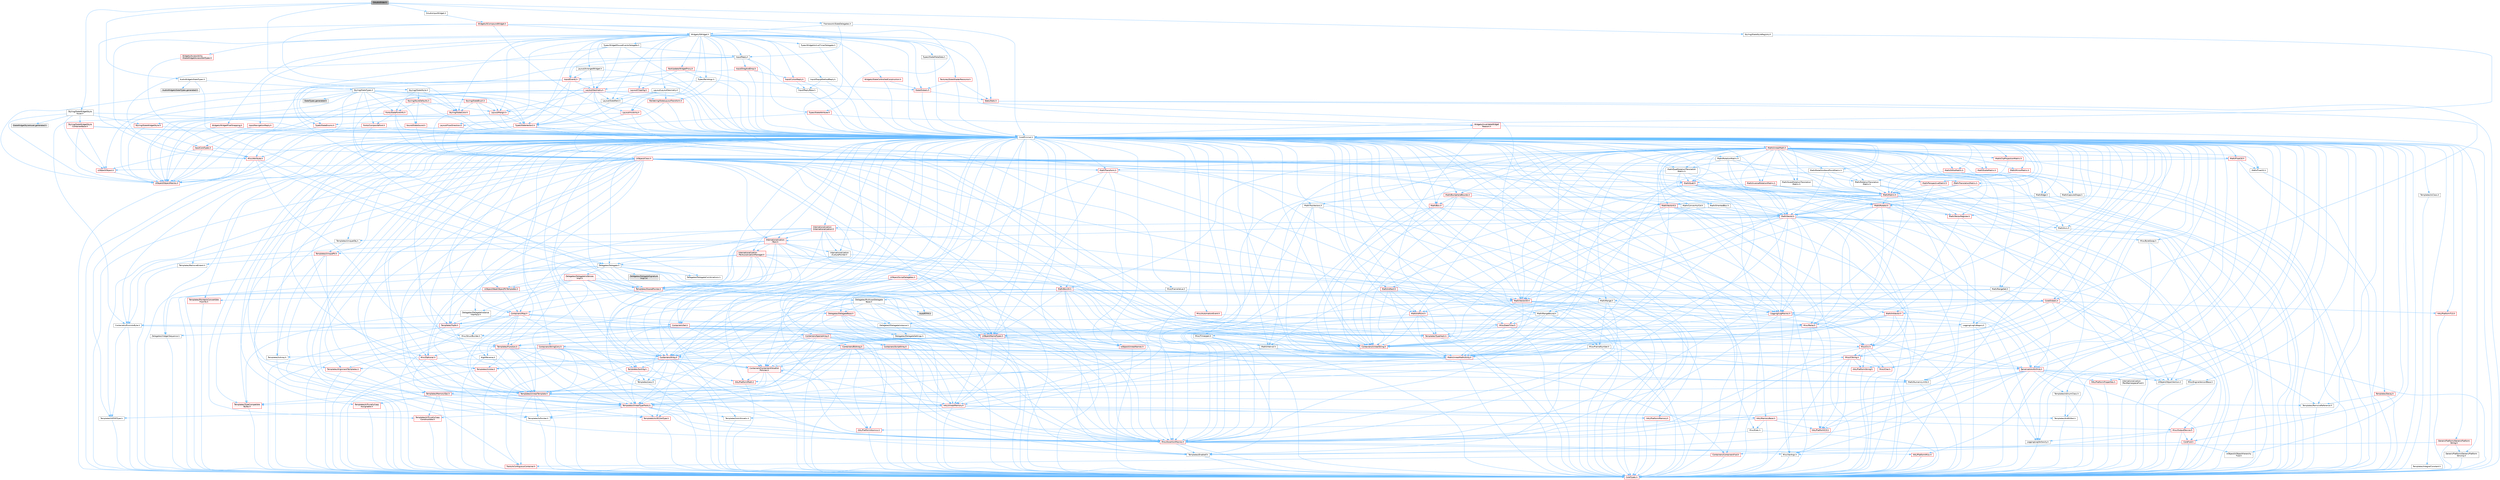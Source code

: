 digraph "SAudioSlider.h"
{
 // INTERACTIVE_SVG=YES
 // LATEX_PDF_SIZE
  bgcolor="transparent";
  edge [fontname=Helvetica,fontsize=10,labelfontname=Helvetica,labelfontsize=10];
  node [fontname=Helvetica,fontsize=10,shape=box,height=0.2,width=0.4];
  Node1 [id="Node000001",label="SAudioSlider.h",height=0.2,width=0.4,color="gray40", fillcolor="grey60", style="filled", fontcolor="black",tooltip=" "];
  Node1 -> Node2 [id="edge1_Node000001_Node000002",color="steelblue1",style="solid",tooltip=" "];
  Node2 [id="Node000002",label="AudioWidgetsSlateTypes.h",height=0.2,width=0.4,color="grey40", fillcolor="white", style="filled",URL="$d1/d08/AudioWidgetsSlateTypes_8h.html",tooltip=" "];
  Node2 -> Node3 [id="edge2_Node000002_Node000003",color="steelblue1",style="solid",tooltip=" "];
  Node3 [id="Node000003",label="Delegates/Delegate.h",height=0.2,width=0.4,color="grey40", fillcolor="white", style="filled",URL="$d4/d80/Delegate_8h.html",tooltip=" "];
  Node3 -> Node4 [id="edge3_Node000003_Node000004",color="steelblue1",style="solid",tooltip=" "];
  Node4 [id="Node000004",label="CoreTypes.h",height=0.2,width=0.4,color="red", fillcolor="#FFF0F0", style="filled",URL="$dc/dec/CoreTypes_8h.html",tooltip=" "];
  Node3 -> Node18 [id="edge4_Node000003_Node000018",color="steelblue1",style="solid",tooltip=" "];
  Node18 [id="Node000018",label="Misc/AssertionMacros.h",height=0.2,width=0.4,color="red", fillcolor="#FFF0F0", style="filled",URL="$d0/dfa/AssertionMacros_8h.html",tooltip=" "];
  Node18 -> Node4 [id="edge5_Node000018_Node000004",color="steelblue1",style="solid",tooltip=" "];
  Node18 -> Node19 [id="edge6_Node000018_Node000019",color="steelblue1",style="solid",tooltip=" "];
  Node19 [id="Node000019",label="HAL/PlatformMisc.h",height=0.2,width=0.4,color="red", fillcolor="#FFF0F0", style="filled",URL="$d0/df5/PlatformMisc_8h.html",tooltip=" "];
  Node19 -> Node4 [id="edge7_Node000019_Node000004",color="steelblue1",style="solid",tooltip=" "];
  Node18 -> Node55 [id="edge8_Node000018_Node000055",color="steelblue1",style="solid",tooltip=" "];
  Node55 [id="Node000055",label="Templates/EnableIf.h",height=0.2,width=0.4,color="grey40", fillcolor="white", style="filled",URL="$d7/d60/EnableIf_8h.html",tooltip=" "];
  Node55 -> Node4 [id="edge9_Node000055_Node000004",color="steelblue1",style="solid",tooltip=" "];
  Node18 -> Node61 [id="edge10_Node000018_Node000061",color="steelblue1",style="solid",tooltip=" "];
  Node61 [id="Node000061",label="Misc/VarArgs.h",height=0.2,width=0.4,color="grey40", fillcolor="white", style="filled",URL="$d5/d6f/VarArgs_8h.html",tooltip=" "];
  Node61 -> Node4 [id="edge11_Node000061_Node000004",color="steelblue1",style="solid",tooltip=" "];
  Node3 -> Node69 [id="edge12_Node000003_Node000069",color="steelblue1",style="solid",tooltip=" "];
  Node69 [id="Node000069",label="UObject/NameTypes.h",height=0.2,width=0.4,color="red", fillcolor="#FFF0F0", style="filled",URL="$d6/d35/NameTypes_8h.html",tooltip=" "];
  Node69 -> Node4 [id="edge13_Node000069_Node000004",color="steelblue1",style="solid",tooltip=" "];
  Node69 -> Node18 [id="edge14_Node000069_Node000018",color="steelblue1",style="solid",tooltip=" "];
  Node69 -> Node70 [id="edge15_Node000069_Node000070",color="steelblue1",style="solid",tooltip=" "];
  Node70 [id="Node000070",label="HAL/UnrealMemory.h",height=0.2,width=0.4,color="red", fillcolor="#FFF0F0", style="filled",URL="$d9/d96/UnrealMemory_8h.html",tooltip=" "];
  Node70 -> Node4 [id="edge16_Node000070_Node000004",color="steelblue1",style="solid",tooltip=" "];
  Node70 -> Node74 [id="edge17_Node000070_Node000074",color="steelblue1",style="solid",tooltip=" "];
  Node74 [id="Node000074",label="HAL/MemoryBase.h",height=0.2,width=0.4,color="red", fillcolor="#FFF0F0", style="filled",URL="$d6/d9f/MemoryBase_8h.html",tooltip=" "];
  Node74 -> Node4 [id="edge18_Node000074_Node000004",color="steelblue1",style="solid",tooltip=" "];
  Node74 -> Node48 [id="edge19_Node000074_Node000048",color="steelblue1",style="solid",tooltip=" "];
  Node48 [id="Node000048",label="HAL/PlatformAtomics.h",height=0.2,width=0.4,color="red", fillcolor="#FFF0F0", style="filled",URL="$d3/d36/PlatformAtomics_8h.html",tooltip=" "];
  Node48 -> Node4 [id="edge20_Node000048_Node000004",color="steelblue1",style="solid",tooltip=" "];
  Node74 -> Node31 [id="edge21_Node000074_Node000031",color="steelblue1",style="solid",tooltip=" "];
  Node31 [id="Node000031",label="HAL/PlatformCrt.h",height=0.2,width=0.4,color="red", fillcolor="#FFF0F0", style="filled",URL="$d8/d75/PlatformCrt_8h.html",tooltip=" "];
  Node74 -> Node75 [id="edge22_Node000074_Node000075",color="steelblue1",style="solid",tooltip=" "];
  Node75 [id="Node000075",label="Misc/Exec.h",height=0.2,width=0.4,color="grey40", fillcolor="white", style="filled",URL="$de/ddb/Exec_8h.html",tooltip=" "];
  Node75 -> Node4 [id="edge23_Node000075_Node000004",color="steelblue1",style="solid",tooltip=" "];
  Node75 -> Node18 [id="edge24_Node000075_Node000018",color="steelblue1",style="solid",tooltip=" "];
  Node74 -> Node76 [id="edge25_Node000074_Node000076",color="steelblue1",style="solid",tooltip=" "];
  Node76 [id="Node000076",label="Misc/OutputDevice.h",height=0.2,width=0.4,color="red", fillcolor="#FFF0F0", style="filled",URL="$d7/d32/OutputDevice_8h.html",tooltip=" "];
  Node76 -> Node26 [id="edge26_Node000076_Node000026",color="steelblue1",style="solid",tooltip=" "];
  Node26 [id="Node000026",label="CoreFwd.h",height=0.2,width=0.4,color="red", fillcolor="#FFF0F0", style="filled",URL="$d1/d1e/CoreFwd_8h.html",tooltip=" "];
  Node26 -> Node4 [id="edge27_Node000026_Node000004",color="steelblue1",style="solid",tooltip=" "];
  Node26 -> Node27 [id="edge28_Node000026_Node000027",color="steelblue1",style="solid",tooltip=" "];
  Node27 [id="Node000027",label="Containers/ContainersFwd.h",height=0.2,width=0.4,color="red", fillcolor="#FFF0F0", style="filled",URL="$d4/d0a/ContainersFwd_8h.html",tooltip=" "];
  Node27 -> Node4 [id="edge29_Node000027_Node000004",color="steelblue1",style="solid",tooltip=" "];
  Node27 -> Node24 [id="edge30_Node000027_Node000024",color="steelblue1",style="solid",tooltip=" "];
  Node24 [id="Node000024",label="Traits/IsContiguousContainer.h",height=0.2,width=0.4,color="red", fillcolor="#FFF0F0", style="filled",URL="$d5/d3c/IsContiguousContainer_8h.html",tooltip=" "];
  Node24 -> Node4 [id="edge31_Node000024_Node000004",color="steelblue1",style="solid",tooltip=" "];
  Node26 -> Node29 [id="edge32_Node000026_Node000029",color="steelblue1",style="solid",tooltip=" "];
  Node29 [id="Node000029",label="UObject/UObjectHierarchy\lFwd.h",height=0.2,width=0.4,color="grey40", fillcolor="white", style="filled",URL="$d3/d13/UObjectHierarchyFwd_8h.html",tooltip=" "];
  Node76 -> Node4 [id="edge33_Node000076_Node000004",color="steelblue1",style="solid",tooltip=" "];
  Node76 -> Node77 [id="edge34_Node000076_Node000077",color="steelblue1",style="solid",tooltip=" "];
  Node77 [id="Node000077",label="Logging/LogVerbosity.h",height=0.2,width=0.4,color="grey40", fillcolor="white", style="filled",URL="$d2/d8f/LogVerbosity_8h.html",tooltip=" "];
  Node77 -> Node4 [id="edge35_Node000077_Node000004",color="steelblue1",style="solid",tooltip=" "];
  Node76 -> Node61 [id="edge36_Node000076_Node000061",color="steelblue1",style="solid",tooltip=" "];
  Node70 -> Node87 [id="edge37_Node000070_Node000087",color="steelblue1",style="solid",tooltip=" "];
  Node87 [id="Node000087",label="HAL/PlatformMemory.h",height=0.2,width=0.4,color="red", fillcolor="#FFF0F0", style="filled",URL="$de/d68/PlatformMemory_8h.html",tooltip=" "];
  Node87 -> Node4 [id="edge38_Node000087_Node000004",color="steelblue1",style="solid",tooltip=" "];
  Node70 -> Node90 [id="edge39_Node000070_Node000090",color="steelblue1",style="solid",tooltip=" "];
  Node90 [id="Node000090",label="Templates/IsPointer.h",height=0.2,width=0.4,color="grey40", fillcolor="white", style="filled",URL="$d7/d05/IsPointer_8h.html",tooltip=" "];
  Node90 -> Node4 [id="edge40_Node000090_Node000004",color="steelblue1",style="solid",tooltip=" "];
  Node69 -> Node91 [id="edge41_Node000069_Node000091",color="steelblue1",style="solid",tooltip=" "];
  Node91 [id="Node000091",label="Templates/UnrealTypeTraits.h",height=0.2,width=0.4,color="red", fillcolor="#FFF0F0", style="filled",URL="$d2/d2d/UnrealTypeTraits_8h.html",tooltip=" "];
  Node91 -> Node4 [id="edge42_Node000091_Node000004",color="steelblue1",style="solid",tooltip=" "];
  Node91 -> Node90 [id="edge43_Node000091_Node000090",color="steelblue1",style="solid",tooltip=" "];
  Node91 -> Node18 [id="edge44_Node000091_Node000018",color="steelblue1",style="solid",tooltip=" "];
  Node91 -> Node83 [id="edge45_Node000091_Node000083",color="steelblue1",style="solid",tooltip=" "];
  Node83 [id="Node000083",label="Templates/AndOrNot.h",height=0.2,width=0.4,color="grey40", fillcolor="white", style="filled",URL="$db/d0a/AndOrNot_8h.html",tooltip=" "];
  Node83 -> Node4 [id="edge46_Node000083_Node000004",color="steelblue1",style="solid",tooltip=" "];
  Node91 -> Node55 [id="edge47_Node000091_Node000055",color="steelblue1",style="solid",tooltip=" "];
  Node91 -> Node92 [id="edge48_Node000091_Node000092",color="steelblue1",style="solid",tooltip=" "];
  Node92 [id="Node000092",label="Templates/IsArithmetic.h",height=0.2,width=0.4,color="grey40", fillcolor="white", style="filled",URL="$d2/d5d/IsArithmetic_8h.html",tooltip=" "];
  Node92 -> Node4 [id="edge49_Node000092_Node000004",color="steelblue1",style="solid",tooltip=" "];
  Node91 -> Node94 [id="edge50_Node000091_Node000094",color="steelblue1",style="solid",tooltip=" "];
  Node94 [id="Node000094",label="Templates/IsPODType.h",height=0.2,width=0.4,color="grey40", fillcolor="white", style="filled",URL="$d7/db1/IsPODType_8h.html",tooltip=" "];
  Node94 -> Node4 [id="edge51_Node000094_Node000004",color="steelblue1",style="solid",tooltip=" "];
  Node91 -> Node95 [id="edge52_Node000091_Node000095",color="steelblue1",style="solid",tooltip=" "];
  Node95 [id="Node000095",label="Templates/IsUECoreType.h",height=0.2,width=0.4,color="red", fillcolor="#FFF0F0", style="filled",URL="$d1/db8/IsUECoreType_8h.html",tooltip=" "];
  Node95 -> Node4 [id="edge53_Node000095_Node000004",color="steelblue1",style="solid",tooltip=" "];
  Node91 -> Node84 [id="edge54_Node000091_Node000084",color="steelblue1",style="solid",tooltip=" "];
  Node84 [id="Node000084",label="Templates/IsTriviallyCopy\lConstructible.h",height=0.2,width=0.4,color="red", fillcolor="#FFF0F0", style="filled",URL="$d3/d78/IsTriviallyCopyConstructible_8h.html",tooltip=" "];
  Node84 -> Node4 [id="edge55_Node000084_Node000004",color="steelblue1",style="solid",tooltip=" "];
  Node69 -> Node96 [id="edge56_Node000069_Node000096",color="steelblue1",style="solid",tooltip=" "];
  Node96 [id="Node000096",label="Templates/UnrealTemplate.h",height=0.2,width=0.4,color="red", fillcolor="#FFF0F0", style="filled",URL="$d4/d24/UnrealTemplate_8h.html",tooltip=" "];
  Node96 -> Node4 [id="edge57_Node000096_Node000004",color="steelblue1",style="solid",tooltip=" "];
  Node96 -> Node90 [id="edge58_Node000096_Node000090",color="steelblue1",style="solid",tooltip=" "];
  Node96 -> Node70 [id="edge59_Node000096_Node000070",color="steelblue1",style="solid",tooltip=" "];
  Node96 -> Node91 [id="edge60_Node000096_Node000091",color="steelblue1",style="solid",tooltip=" "];
  Node96 -> Node99 [id="edge61_Node000096_Node000099",color="steelblue1",style="solid",tooltip=" "];
  Node99 [id="Node000099",label="Templates/RemoveReference.h",height=0.2,width=0.4,color="grey40", fillcolor="white", style="filled",URL="$da/dbe/RemoveReference_8h.html",tooltip=" "];
  Node99 -> Node4 [id="edge62_Node000099_Node000004",color="steelblue1",style="solid",tooltip=" "];
  Node96 -> Node100 [id="edge63_Node000096_Node000100",color="steelblue1",style="solid",tooltip=" "];
  Node100 [id="Node000100",label="Templates/TypeCompatible\lBytes.h",height=0.2,width=0.4,color="red", fillcolor="#FFF0F0", style="filled",URL="$df/d0a/TypeCompatibleBytes_8h.html",tooltip=" "];
  Node100 -> Node4 [id="edge64_Node000100_Node000004",color="steelblue1",style="solid",tooltip=" "];
  Node96 -> Node24 [id="edge65_Node000096_Node000024",color="steelblue1",style="solid",tooltip=" "];
  Node69 -> Node102 [id="edge66_Node000069_Node000102",color="steelblue1",style="solid",tooltip=" "];
  Node102 [id="Node000102",label="Containers/UnrealString.h",height=0.2,width=0.4,color="red", fillcolor="#FFF0F0", style="filled",URL="$d5/dba/UnrealString_8h.html",tooltip=" "];
  Node69 -> Node109 [id="edge67_Node000069_Node000109",color="steelblue1",style="solid",tooltip=" "];
  Node109 [id="Node000109",label="Containers/StringConv.h",height=0.2,width=0.4,color="red", fillcolor="#FFF0F0", style="filled",URL="$d3/ddf/StringConv_8h.html",tooltip=" "];
  Node109 -> Node4 [id="edge68_Node000109_Node000004",color="steelblue1",style="solid",tooltip=" "];
  Node109 -> Node18 [id="edge69_Node000109_Node000018",color="steelblue1",style="solid",tooltip=" "];
  Node109 -> Node110 [id="edge70_Node000109_Node000110",color="steelblue1",style="solid",tooltip=" "];
  Node110 [id="Node000110",label="Containers/ContainerAllocation\lPolicies.h",height=0.2,width=0.4,color="red", fillcolor="#FFF0F0", style="filled",URL="$d7/dff/ContainerAllocationPolicies_8h.html",tooltip=" "];
  Node110 -> Node4 [id="edge71_Node000110_Node000004",color="steelblue1",style="solid",tooltip=" "];
  Node110 -> Node110 [id="edge72_Node000110_Node000110",color="steelblue1",style="solid",tooltip=" "];
  Node110 -> Node112 [id="edge73_Node000110_Node000112",color="steelblue1",style="solid",tooltip=" "];
  Node112 [id="Node000112",label="HAL/PlatformMath.h",height=0.2,width=0.4,color="red", fillcolor="#FFF0F0", style="filled",URL="$dc/d53/PlatformMath_8h.html",tooltip=" "];
  Node112 -> Node4 [id="edge74_Node000112_Node000004",color="steelblue1",style="solid",tooltip=" "];
  Node110 -> Node70 [id="edge75_Node000110_Node000070",color="steelblue1",style="solid",tooltip=" "];
  Node110 -> Node41 [id="edge76_Node000110_Node000041",color="steelblue1",style="solid",tooltip=" "];
  Node41 [id="Node000041",label="Math/NumericLimits.h",height=0.2,width=0.4,color="grey40", fillcolor="white", style="filled",URL="$df/d1b/NumericLimits_8h.html",tooltip=" "];
  Node41 -> Node4 [id="edge77_Node000041_Node000004",color="steelblue1",style="solid",tooltip=" "];
  Node110 -> Node18 [id="edge78_Node000110_Node000018",color="steelblue1",style="solid",tooltip=" "];
  Node110 -> Node121 [id="edge79_Node000110_Node000121",color="steelblue1",style="solid",tooltip=" "];
  Node121 [id="Node000121",label="Templates/MemoryOps.h",height=0.2,width=0.4,color="red", fillcolor="#FFF0F0", style="filled",URL="$db/dea/MemoryOps_8h.html",tooltip=" "];
  Node121 -> Node4 [id="edge80_Node000121_Node000004",color="steelblue1",style="solid",tooltip=" "];
  Node121 -> Node70 [id="edge81_Node000121_Node000070",color="steelblue1",style="solid",tooltip=" "];
  Node121 -> Node85 [id="edge82_Node000121_Node000085",color="steelblue1",style="solid",tooltip=" "];
  Node85 [id="Node000085",label="Templates/IsTriviallyCopy\lAssignable.h",height=0.2,width=0.4,color="red", fillcolor="#FFF0F0", style="filled",URL="$d2/df2/IsTriviallyCopyAssignable_8h.html",tooltip=" "];
  Node85 -> Node4 [id="edge83_Node000085_Node000004",color="steelblue1",style="solid",tooltip=" "];
  Node121 -> Node84 [id="edge84_Node000121_Node000084",color="steelblue1",style="solid",tooltip=" "];
  Node121 -> Node91 [id="edge85_Node000121_Node000091",color="steelblue1",style="solid",tooltip=" "];
  Node110 -> Node100 [id="edge86_Node000110_Node000100",color="steelblue1",style="solid",tooltip=" "];
  Node109 -> Node122 [id="edge87_Node000109_Node000122",color="steelblue1",style="solid",tooltip=" "];
  Node122 [id="Node000122",label="Containers/Array.h",height=0.2,width=0.4,color="red", fillcolor="#FFF0F0", style="filled",URL="$df/dd0/Array_8h.html",tooltip=" "];
  Node122 -> Node4 [id="edge88_Node000122_Node000004",color="steelblue1",style="solid",tooltip=" "];
  Node122 -> Node18 [id="edge89_Node000122_Node000018",color="steelblue1",style="solid",tooltip=" "];
  Node122 -> Node70 [id="edge90_Node000122_Node000070",color="steelblue1",style="solid",tooltip=" "];
  Node122 -> Node91 [id="edge91_Node000122_Node000091",color="steelblue1",style="solid",tooltip=" "];
  Node122 -> Node96 [id="edge92_Node000122_Node000096",color="steelblue1",style="solid",tooltip=" "];
  Node122 -> Node110 [id="edge93_Node000122_Node000110",color="steelblue1",style="solid",tooltip=" "];
  Node122 -> Node129 [id="edge94_Node000122_Node000129",color="steelblue1",style="solid",tooltip=" "];
  Node129 [id="Node000129",label="Serialization/Archive.h",height=0.2,width=0.4,color="red", fillcolor="#FFF0F0", style="filled",URL="$d7/d3b/Archive_8h.html",tooltip=" "];
  Node129 -> Node26 [id="edge95_Node000129_Node000026",color="steelblue1",style="solid",tooltip=" "];
  Node129 -> Node4 [id="edge96_Node000129_Node000004",color="steelblue1",style="solid",tooltip=" "];
  Node129 -> Node130 [id="edge97_Node000129_Node000130",color="steelblue1",style="solid",tooltip=" "];
  Node130 [id="Node000130",label="HAL/PlatformProperties.h",height=0.2,width=0.4,color="red", fillcolor="#FFF0F0", style="filled",URL="$d9/db0/PlatformProperties_8h.html",tooltip=" "];
  Node130 -> Node4 [id="edge98_Node000130_Node000004",color="steelblue1",style="solid",tooltip=" "];
  Node129 -> Node133 [id="edge99_Node000129_Node000133",color="steelblue1",style="solid",tooltip=" "];
  Node133 [id="Node000133",label="Internationalization\l/TextNamespaceFwd.h",height=0.2,width=0.4,color="grey40", fillcolor="white", style="filled",URL="$d8/d97/TextNamespaceFwd_8h.html",tooltip=" "];
  Node133 -> Node4 [id="edge100_Node000133_Node000004",color="steelblue1",style="solid",tooltip=" "];
  Node129 -> Node18 [id="edge101_Node000129_Node000018",color="steelblue1",style="solid",tooltip=" "];
  Node129 -> Node134 [id="edge102_Node000129_Node000134",color="steelblue1",style="solid",tooltip=" "];
  Node134 [id="Node000134",label="Misc/EngineVersionBase.h",height=0.2,width=0.4,color="grey40", fillcolor="white", style="filled",URL="$d5/d2b/EngineVersionBase_8h.html",tooltip=" "];
  Node134 -> Node4 [id="edge103_Node000134_Node000004",color="steelblue1",style="solid",tooltip=" "];
  Node129 -> Node61 [id="edge104_Node000129_Node000061",color="steelblue1",style="solid",tooltip=" "];
  Node129 -> Node55 [id="edge105_Node000129_Node000055",color="steelblue1",style="solid",tooltip=" "];
  Node129 -> Node137 [id="edge106_Node000129_Node000137",color="steelblue1",style="solid",tooltip=" "];
  Node137 [id="Node000137",label="Templates/IsEnumClass.h",height=0.2,width=0.4,color="grey40", fillcolor="white", style="filled",URL="$d7/d15/IsEnumClass_8h.html",tooltip=" "];
  Node137 -> Node4 [id="edge107_Node000137_Node000004",color="steelblue1",style="solid",tooltip=" "];
  Node137 -> Node83 [id="edge108_Node000137_Node000083",color="steelblue1",style="solid",tooltip=" "];
  Node129 -> Node96 [id="edge109_Node000129_Node000096",color="steelblue1",style="solid",tooltip=" "];
  Node129 -> Node138 [id="edge110_Node000129_Node000138",color="steelblue1",style="solid",tooltip=" "];
  Node138 [id="Node000138",label="UObject/ObjectVersion.h",height=0.2,width=0.4,color="grey40", fillcolor="white", style="filled",URL="$da/d63/ObjectVersion_8h.html",tooltip=" "];
  Node138 -> Node4 [id="edge111_Node000138_Node000004",color="steelblue1",style="solid",tooltip=" "];
  Node122 -> Node155 [id="edge112_Node000122_Node000155",color="steelblue1",style="solid",tooltip=" "];
  Node155 [id="Node000155",label="Templates/Invoke.h",height=0.2,width=0.4,color="red", fillcolor="#FFF0F0", style="filled",URL="$d7/deb/Invoke_8h.html",tooltip=" "];
  Node155 -> Node4 [id="edge113_Node000155_Node000004",color="steelblue1",style="solid",tooltip=" "];
  Node155 -> Node96 [id="edge114_Node000155_Node000096",color="steelblue1",style="solid",tooltip=" "];
  Node122 -> Node160 [id="edge115_Node000122_Node000160",color="steelblue1",style="solid",tooltip=" "];
  Node160 [id="Node000160",label="Templates/Less.h",height=0.2,width=0.4,color="grey40", fillcolor="white", style="filled",URL="$de/dc8/Less_8h.html",tooltip=" "];
  Node160 -> Node4 [id="edge116_Node000160_Node000004",color="steelblue1",style="solid",tooltip=" "];
  Node160 -> Node96 [id="edge117_Node000160_Node000096",color="steelblue1",style="solid",tooltip=" "];
  Node122 -> Node168 [id="edge118_Node000122_Node000168",color="steelblue1",style="solid",tooltip=" "];
  Node168 [id="Node000168",label="Templates/Sorting.h",height=0.2,width=0.4,color="red", fillcolor="#FFF0F0", style="filled",URL="$d3/d9e/Sorting_8h.html",tooltip=" "];
  Node168 -> Node4 [id="edge119_Node000168_Node000004",color="steelblue1",style="solid",tooltip=" "];
  Node168 -> Node112 [id="edge120_Node000168_Node000112",color="steelblue1",style="solid",tooltip=" "];
  Node168 -> Node160 [id="edge121_Node000168_Node000160",color="steelblue1",style="solid",tooltip=" "];
  Node122 -> Node172 [id="edge122_Node000122_Node000172",color="steelblue1",style="solid",tooltip=" "];
  Node172 [id="Node000172",label="Templates/AlignmentTemplates.h",height=0.2,width=0.4,color="red", fillcolor="#FFF0F0", style="filled",URL="$dd/d32/AlignmentTemplates_8h.html",tooltip=" "];
  Node172 -> Node4 [id="edge123_Node000172_Node000004",color="steelblue1",style="solid",tooltip=" "];
  Node172 -> Node90 [id="edge124_Node000172_Node000090",color="steelblue1",style="solid",tooltip=" "];
  Node109 -> Node146 [id="edge125_Node000109_Node000146",color="steelblue1",style="solid",tooltip=" "];
  Node146 [id="Node000146",label="Misc/CString.h",height=0.2,width=0.4,color="red", fillcolor="#FFF0F0", style="filled",URL="$d2/d49/CString_8h.html",tooltip=" "];
  Node146 -> Node4 [id="edge126_Node000146_Node000004",color="steelblue1",style="solid",tooltip=" "];
  Node146 -> Node31 [id="edge127_Node000146_Node000031",color="steelblue1",style="solid",tooltip=" "];
  Node146 -> Node72 [id="edge128_Node000146_Node000072",color="steelblue1",style="solid",tooltip=" "];
  Node72 [id="Node000072",label="HAL/PlatformString.h",height=0.2,width=0.4,color="red", fillcolor="#FFF0F0", style="filled",URL="$db/db5/PlatformString_8h.html",tooltip=" "];
  Node72 -> Node4 [id="edge129_Node000072_Node000004",color="steelblue1",style="solid",tooltip=" "];
  Node146 -> Node18 [id="edge130_Node000146_Node000018",color="steelblue1",style="solid",tooltip=" "];
  Node146 -> Node147 [id="edge131_Node000146_Node000147",color="steelblue1",style="solid",tooltip=" "];
  Node147 [id="Node000147",label="Misc/Char.h",height=0.2,width=0.4,color="red", fillcolor="#FFF0F0", style="filled",URL="$d0/d58/Char_8h.html",tooltip=" "];
  Node147 -> Node4 [id="edge132_Node000147_Node000004",color="steelblue1",style="solid",tooltip=" "];
  Node146 -> Node61 [id="edge133_Node000146_Node000061",color="steelblue1",style="solid",tooltip=" "];
  Node109 -> Node173 [id="edge134_Node000109_Node000173",color="steelblue1",style="solid",tooltip=" "];
  Node173 [id="Node000173",label="Templates/IsArray.h",height=0.2,width=0.4,color="grey40", fillcolor="white", style="filled",URL="$d8/d8d/IsArray_8h.html",tooltip=" "];
  Node173 -> Node4 [id="edge135_Node000173_Node000004",color="steelblue1",style="solid",tooltip=" "];
  Node109 -> Node96 [id="edge136_Node000109_Node000096",color="steelblue1",style="solid",tooltip=" "];
  Node109 -> Node91 [id="edge137_Node000109_Node000091",color="steelblue1",style="solid",tooltip=" "];
  Node109 -> Node24 [id="edge138_Node000109_Node000024",color="steelblue1",style="solid",tooltip=" "];
  Node69 -> Node174 [id="edge139_Node000069_Node000174",color="steelblue1",style="solid",tooltip=" "];
  Node174 [id="Node000174",label="UObject/UnrealNames.h",height=0.2,width=0.4,color="red", fillcolor="#FFF0F0", style="filled",URL="$d8/db1/UnrealNames_8h.html",tooltip=" "];
  Node174 -> Node4 [id="edge140_Node000174_Node000004",color="steelblue1",style="solid",tooltip=" "];
  Node3 -> Node182 [id="edge141_Node000003_Node000182",color="steelblue1",style="solid",tooltip=" "];
  Node182 [id="Node000182",label="Templates/SharedPointer.h",height=0.2,width=0.4,color="red", fillcolor="#FFF0F0", style="filled",URL="$d2/d17/SharedPointer_8h.html",tooltip=" "];
  Node182 -> Node4 [id="edge142_Node000182_Node000004",color="steelblue1",style="solid",tooltip=" "];
  Node182 -> Node183 [id="edge143_Node000182_Node000183",color="steelblue1",style="solid",tooltip=" "];
  Node183 [id="Node000183",label="Templates/PointerIsConvertible\lFromTo.h",height=0.2,width=0.4,color="red", fillcolor="#FFF0F0", style="filled",URL="$d6/d65/PointerIsConvertibleFromTo_8h.html",tooltip=" "];
  Node183 -> Node4 [id="edge144_Node000183_Node000004",color="steelblue1",style="solid",tooltip=" "];
  Node182 -> Node18 [id="edge145_Node000182_Node000018",color="steelblue1",style="solid",tooltip=" "];
  Node182 -> Node70 [id="edge146_Node000182_Node000070",color="steelblue1",style="solid",tooltip=" "];
  Node182 -> Node122 [id="edge147_Node000182_Node000122",color="steelblue1",style="solid",tooltip=" "];
  Node182 -> Node184 [id="edge148_Node000182_Node000184",color="steelblue1",style="solid",tooltip=" "];
  Node184 [id="Node000184",label="Containers/Map.h",height=0.2,width=0.4,color="red", fillcolor="#FFF0F0", style="filled",URL="$df/d79/Map_8h.html",tooltip=" "];
  Node184 -> Node4 [id="edge149_Node000184_Node000004",color="steelblue1",style="solid",tooltip=" "];
  Node184 -> Node185 [id="edge150_Node000184_Node000185",color="steelblue1",style="solid",tooltip=" "];
  Node185 [id="Node000185",label="Algo/Reverse.h",height=0.2,width=0.4,color="grey40", fillcolor="white", style="filled",URL="$d5/d93/Reverse_8h.html",tooltip=" "];
  Node185 -> Node4 [id="edge151_Node000185_Node000004",color="steelblue1",style="solid",tooltip=" "];
  Node185 -> Node96 [id="edge152_Node000185_Node000096",color="steelblue1",style="solid",tooltip=" "];
  Node184 -> Node186 [id="edge153_Node000184_Node000186",color="steelblue1",style="solid",tooltip=" "];
  Node186 [id="Node000186",label="Containers/Set.h",height=0.2,width=0.4,color="red", fillcolor="#FFF0F0", style="filled",URL="$d4/d45/Set_8h.html",tooltip=" "];
  Node186 -> Node110 [id="edge154_Node000186_Node000110",color="steelblue1",style="solid",tooltip=" "];
  Node186 -> Node188 [id="edge155_Node000186_Node000188",color="steelblue1",style="solid",tooltip=" "];
  Node188 [id="Node000188",label="Containers/SparseArray.h",height=0.2,width=0.4,color="red", fillcolor="#FFF0F0", style="filled",URL="$d5/dbf/SparseArray_8h.html",tooltip=" "];
  Node188 -> Node4 [id="edge156_Node000188_Node000004",color="steelblue1",style="solid",tooltip=" "];
  Node188 -> Node18 [id="edge157_Node000188_Node000018",color="steelblue1",style="solid",tooltip=" "];
  Node188 -> Node70 [id="edge158_Node000188_Node000070",color="steelblue1",style="solid",tooltip=" "];
  Node188 -> Node91 [id="edge159_Node000188_Node000091",color="steelblue1",style="solid",tooltip=" "];
  Node188 -> Node96 [id="edge160_Node000188_Node000096",color="steelblue1",style="solid",tooltip=" "];
  Node188 -> Node110 [id="edge161_Node000188_Node000110",color="steelblue1",style="solid",tooltip=" "];
  Node188 -> Node160 [id="edge162_Node000188_Node000160",color="steelblue1",style="solid",tooltip=" "];
  Node188 -> Node122 [id="edge163_Node000188_Node000122",color="steelblue1",style="solid",tooltip=" "];
  Node188 -> Node171 [id="edge164_Node000188_Node000171",color="steelblue1",style="solid",tooltip=" "];
  Node171 [id="Node000171",label="Math/UnrealMathUtility.h",height=0.2,width=0.4,color="red", fillcolor="#FFF0F0", style="filled",URL="$db/db8/UnrealMathUtility_8h.html",tooltip=" "];
  Node171 -> Node4 [id="edge165_Node000171_Node000004",color="steelblue1",style="solid",tooltip=" "];
  Node171 -> Node18 [id="edge166_Node000171_Node000018",color="steelblue1",style="solid",tooltip=" "];
  Node171 -> Node112 [id="edge167_Node000171_Node000112",color="steelblue1",style="solid",tooltip=" "];
  Node188 -> Node189 [id="edge168_Node000188_Node000189",color="steelblue1",style="solid",tooltip=" "];
  Node189 [id="Node000189",label="Containers/ScriptArray.h",height=0.2,width=0.4,color="red", fillcolor="#FFF0F0", style="filled",URL="$dc/daf/ScriptArray_8h.html",tooltip=" "];
  Node189 -> Node4 [id="edge169_Node000189_Node000004",color="steelblue1",style="solid",tooltip=" "];
  Node189 -> Node18 [id="edge170_Node000189_Node000018",color="steelblue1",style="solid",tooltip=" "];
  Node189 -> Node70 [id="edge171_Node000189_Node000070",color="steelblue1",style="solid",tooltip=" "];
  Node189 -> Node110 [id="edge172_Node000189_Node000110",color="steelblue1",style="solid",tooltip=" "];
  Node189 -> Node122 [id="edge173_Node000189_Node000122",color="steelblue1",style="solid",tooltip=" "];
  Node188 -> Node190 [id="edge174_Node000188_Node000190",color="steelblue1",style="solid",tooltip=" "];
  Node190 [id="Node000190",label="Containers/BitArray.h",height=0.2,width=0.4,color="red", fillcolor="#FFF0F0", style="filled",URL="$d1/de4/BitArray_8h.html",tooltip=" "];
  Node190 -> Node110 [id="edge175_Node000190_Node000110",color="steelblue1",style="solid",tooltip=" "];
  Node190 -> Node4 [id="edge176_Node000190_Node000004",color="steelblue1",style="solid",tooltip=" "];
  Node190 -> Node48 [id="edge177_Node000190_Node000048",color="steelblue1",style="solid",tooltip=" "];
  Node190 -> Node70 [id="edge178_Node000190_Node000070",color="steelblue1",style="solid",tooltip=" "];
  Node190 -> Node171 [id="edge179_Node000190_Node000171",color="steelblue1",style="solid",tooltip=" "];
  Node190 -> Node18 [id="edge180_Node000190_Node000018",color="steelblue1",style="solid",tooltip=" "];
  Node190 -> Node129 [id="edge181_Node000190_Node000129",color="steelblue1",style="solid",tooltip=" "];
  Node190 -> Node55 [id="edge182_Node000190_Node000055",color="steelblue1",style="solid",tooltip=" "];
  Node190 -> Node155 [id="edge183_Node000190_Node000155",color="steelblue1",style="solid",tooltip=" "];
  Node190 -> Node96 [id="edge184_Node000190_Node000096",color="steelblue1",style="solid",tooltip=" "];
  Node190 -> Node91 [id="edge185_Node000190_Node000091",color="steelblue1",style="solid",tooltip=" "];
  Node188 -> Node102 [id="edge186_Node000188_Node000102",color="steelblue1",style="solid",tooltip=" "];
  Node186 -> Node27 [id="edge187_Node000186_Node000027",color="steelblue1",style="solid",tooltip=" "];
  Node186 -> Node171 [id="edge188_Node000186_Node000171",color="steelblue1",style="solid",tooltip=" "];
  Node186 -> Node18 [id="edge189_Node000186_Node000018",color="steelblue1",style="solid",tooltip=" "];
  Node186 -> Node206 [id="edge190_Node000186_Node000206",color="steelblue1",style="solid",tooltip=" "];
  Node206 [id="Node000206",label="Misc/StructBuilder.h",height=0.2,width=0.4,color="grey40", fillcolor="white", style="filled",URL="$d9/db3/StructBuilder_8h.html",tooltip=" "];
  Node206 -> Node4 [id="edge191_Node000206_Node000004",color="steelblue1",style="solid",tooltip=" "];
  Node206 -> Node171 [id="edge192_Node000206_Node000171",color="steelblue1",style="solid",tooltip=" "];
  Node206 -> Node172 [id="edge193_Node000206_Node000172",color="steelblue1",style="solid",tooltip=" "];
  Node186 -> Node207 [id="edge194_Node000186_Node000207",color="steelblue1",style="solid",tooltip=" "];
  Node207 [id="Node000207",label="Templates/Function.h",height=0.2,width=0.4,color="red", fillcolor="#FFF0F0", style="filled",URL="$df/df5/Function_8h.html",tooltip=" "];
  Node207 -> Node4 [id="edge195_Node000207_Node000004",color="steelblue1",style="solid",tooltip=" "];
  Node207 -> Node18 [id="edge196_Node000207_Node000018",color="steelblue1",style="solid",tooltip=" "];
  Node207 -> Node70 [id="edge197_Node000207_Node000070",color="steelblue1",style="solid",tooltip=" "];
  Node207 -> Node91 [id="edge198_Node000207_Node000091",color="steelblue1",style="solid",tooltip=" "];
  Node207 -> Node155 [id="edge199_Node000207_Node000155",color="steelblue1",style="solid",tooltip=" "];
  Node207 -> Node96 [id="edge200_Node000207_Node000096",color="steelblue1",style="solid",tooltip=" "];
  Node207 -> Node171 [id="edge201_Node000207_Node000171",color="steelblue1",style="solid",tooltip=" "];
  Node186 -> Node168 [id="edge202_Node000186_Node000168",color="steelblue1",style="solid",tooltip=" "];
  Node186 -> Node144 [id="edge203_Node000186_Node000144",color="steelblue1",style="solid",tooltip=" "];
  Node144 [id="Node000144",label="Templates/TypeHash.h",height=0.2,width=0.4,color="red", fillcolor="#FFF0F0", style="filled",URL="$d1/d62/TypeHash_8h.html",tooltip=" "];
  Node144 -> Node4 [id="edge204_Node000144_Node000004",color="steelblue1",style="solid",tooltip=" "];
  Node144 -> Node145 [id="edge205_Node000144_Node000145",color="steelblue1",style="solid",tooltip=" "];
  Node145 [id="Node000145",label="Misc/Crc.h",height=0.2,width=0.4,color="red", fillcolor="#FFF0F0", style="filled",URL="$d4/dd2/Crc_8h.html",tooltip=" "];
  Node145 -> Node4 [id="edge206_Node000145_Node000004",color="steelblue1",style="solid",tooltip=" "];
  Node145 -> Node72 [id="edge207_Node000145_Node000072",color="steelblue1",style="solid",tooltip=" "];
  Node145 -> Node18 [id="edge208_Node000145_Node000018",color="steelblue1",style="solid",tooltip=" "];
  Node145 -> Node146 [id="edge209_Node000145_Node000146",color="steelblue1",style="solid",tooltip=" "];
  Node145 -> Node147 [id="edge210_Node000145_Node000147",color="steelblue1",style="solid",tooltip=" "];
  Node145 -> Node91 [id="edge211_Node000145_Node000091",color="steelblue1",style="solid",tooltip=" "];
  Node186 -> Node96 [id="edge212_Node000186_Node000096",color="steelblue1",style="solid",tooltip=" "];
  Node184 -> Node102 [id="edge213_Node000184_Node000102",color="steelblue1",style="solid",tooltip=" "];
  Node184 -> Node18 [id="edge214_Node000184_Node000018",color="steelblue1",style="solid",tooltip=" "];
  Node184 -> Node206 [id="edge215_Node000184_Node000206",color="steelblue1",style="solid",tooltip=" "];
  Node184 -> Node207 [id="edge216_Node000184_Node000207",color="steelblue1",style="solid",tooltip=" "];
  Node184 -> Node168 [id="edge217_Node000184_Node000168",color="steelblue1",style="solid",tooltip=" "];
  Node184 -> Node210 [id="edge218_Node000184_Node000210",color="steelblue1",style="solid",tooltip=" "];
  Node210 [id="Node000210",label="Templates/Tuple.h",height=0.2,width=0.4,color="red", fillcolor="#FFF0F0", style="filled",URL="$d2/d4f/Tuple_8h.html",tooltip=" "];
  Node210 -> Node4 [id="edge219_Node000210_Node000004",color="steelblue1",style="solid",tooltip=" "];
  Node210 -> Node96 [id="edge220_Node000210_Node000096",color="steelblue1",style="solid",tooltip=" "];
  Node210 -> Node211 [id="edge221_Node000210_Node000211",color="steelblue1",style="solid",tooltip=" "];
  Node211 [id="Node000211",label="Delegates/IntegerSequence.h",height=0.2,width=0.4,color="grey40", fillcolor="white", style="filled",URL="$d2/dcc/IntegerSequence_8h.html",tooltip=" "];
  Node211 -> Node4 [id="edge222_Node000211_Node000004",color="steelblue1",style="solid",tooltip=" "];
  Node210 -> Node155 [id="edge223_Node000210_Node000155",color="steelblue1",style="solid",tooltip=" "];
  Node210 -> Node144 [id="edge224_Node000210_Node000144",color="steelblue1",style="solid",tooltip=" "];
  Node184 -> Node96 [id="edge225_Node000184_Node000096",color="steelblue1",style="solid",tooltip=" "];
  Node184 -> Node91 [id="edge226_Node000184_Node000091",color="steelblue1",style="solid",tooltip=" "];
  Node182 -> Node213 [id="edge227_Node000182_Node000213",color="steelblue1",style="solid",tooltip=" "];
  Node213 [id="Node000213",label="CoreGlobals.h",height=0.2,width=0.4,color="red", fillcolor="#FFF0F0", style="filled",URL="$d5/d8c/CoreGlobals_8h.html",tooltip=" "];
  Node213 -> Node102 [id="edge228_Node000213_Node000102",color="steelblue1",style="solid",tooltip=" "];
  Node213 -> Node4 [id="edge229_Node000213_Node000004",color="steelblue1",style="solid",tooltip=" "];
  Node213 -> Node214 [id="edge230_Node000213_Node000214",color="steelblue1",style="solid",tooltip=" "];
  Node214 [id="Node000214",label="HAL/PlatformTLS.h",height=0.2,width=0.4,color="red", fillcolor="#FFF0F0", style="filled",URL="$d0/def/PlatformTLS_8h.html",tooltip=" "];
  Node214 -> Node4 [id="edge231_Node000214_Node000004",color="steelblue1",style="solid",tooltip=" "];
  Node213 -> Node217 [id="edge232_Node000213_Node000217",color="steelblue1",style="solid",tooltip=" "];
  Node217 [id="Node000217",label="Logging/LogMacros.h",height=0.2,width=0.4,color="red", fillcolor="#FFF0F0", style="filled",URL="$d0/d16/LogMacros_8h.html",tooltip=" "];
  Node217 -> Node102 [id="edge233_Node000217_Node000102",color="steelblue1",style="solid",tooltip=" "];
  Node217 -> Node4 [id="edge234_Node000217_Node000004",color="steelblue1",style="solid",tooltip=" "];
  Node217 -> Node218 [id="edge235_Node000217_Node000218",color="steelblue1",style="solid",tooltip=" "];
  Node218 [id="Node000218",label="Logging/LogCategory.h",height=0.2,width=0.4,color="grey40", fillcolor="white", style="filled",URL="$d9/d36/LogCategory_8h.html",tooltip=" "];
  Node218 -> Node4 [id="edge236_Node000218_Node000004",color="steelblue1",style="solid",tooltip=" "];
  Node218 -> Node77 [id="edge237_Node000218_Node000077",color="steelblue1",style="solid",tooltip=" "];
  Node218 -> Node69 [id="edge238_Node000218_Node000069",color="steelblue1",style="solid",tooltip=" "];
  Node217 -> Node77 [id="edge239_Node000217_Node000077",color="steelblue1",style="solid",tooltip=" "];
  Node217 -> Node18 [id="edge240_Node000217_Node000018",color="steelblue1",style="solid",tooltip=" "];
  Node217 -> Node61 [id="edge241_Node000217_Node000061",color="steelblue1",style="solid",tooltip=" "];
  Node217 -> Node55 [id="edge242_Node000217_Node000055",color="steelblue1",style="solid",tooltip=" "];
  Node213 -> Node76 [id="edge243_Node000213_Node000076",color="steelblue1",style="solid",tooltip=" "];
  Node213 -> Node69 [id="edge244_Node000213_Node000069",color="steelblue1",style="solid",tooltip=" "];
  Node3 -> Node225 [id="edge245_Node000003_Node000225",color="steelblue1",style="solid",tooltip=" "];
  Node225 [id="Node000225",label="UObject/WeakObjectPtrTemplates.h",height=0.2,width=0.4,color="red", fillcolor="#FFF0F0", style="filled",URL="$d8/d3b/WeakObjectPtrTemplates_8h.html",tooltip=" "];
  Node225 -> Node4 [id="edge246_Node000225_Node000004",color="steelblue1",style="solid",tooltip=" "];
  Node225 -> Node184 [id="edge247_Node000225_Node000184",color="steelblue1",style="solid",tooltip=" "];
  Node3 -> Node228 [id="edge248_Node000003_Node000228",color="steelblue1",style="solid",tooltip=" "];
  Node228 [id="Node000228",label="Delegates/MulticastDelegate\lBase.h",height=0.2,width=0.4,color="grey40", fillcolor="white", style="filled",URL="$db/d16/MulticastDelegateBase_8h.html",tooltip=" "];
  Node228 -> Node223 [id="edge249_Node000228_Node000223",color="steelblue1",style="solid",tooltip=" "];
  Node223 [id="Node000223",label="AutoRTFM.h",height=0.2,width=0.4,color="grey60", fillcolor="#E0E0E0", style="filled",tooltip=" "];
  Node228 -> Node4 [id="edge250_Node000228_Node000004",color="steelblue1",style="solid",tooltip=" "];
  Node228 -> Node110 [id="edge251_Node000228_Node000110",color="steelblue1",style="solid",tooltip=" "];
  Node228 -> Node122 [id="edge252_Node000228_Node000122",color="steelblue1",style="solid",tooltip=" "];
  Node228 -> Node171 [id="edge253_Node000228_Node000171",color="steelblue1",style="solid",tooltip=" "];
  Node228 -> Node229 [id="edge254_Node000228_Node000229",color="steelblue1",style="solid",tooltip=" "];
  Node229 [id="Node000229",label="Delegates/IDelegateInstance.h",height=0.2,width=0.4,color="grey40", fillcolor="white", style="filled",URL="$d2/d10/IDelegateInstance_8h.html",tooltip=" "];
  Node229 -> Node4 [id="edge255_Node000229_Node000004",color="steelblue1",style="solid",tooltip=" "];
  Node229 -> Node144 [id="edge256_Node000229_Node000144",color="steelblue1",style="solid",tooltip=" "];
  Node229 -> Node69 [id="edge257_Node000229_Node000069",color="steelblue1",style="solid",tooltip=" "];
  Node229 -> Node230 [id="edge258_Node000229_Node000230",color="steelblue1",style="solid",tooltip=" "];
  Node230 [id="Node000230",label="Delegates/DelegateSettings.h",height=0.2,width=0.4,color="grey40", fillcolor="white", style="filled",URL="$d0/d97/DelegateSettings_8h.html",tooltip=" "];
  Node230 -> Node4 [id="edge259_Node000230_Node000004",color="steelblue1",style="solid",tooltip=" "];
  Node228 -> Node231 [id="edge260_Node000228_Node000231",color="steelblue1",style="solid",tooltip=" "];
  Node231 [id="Node000231",label="Delegates/DelegateBase.h",height=0.2,width=0.4,color="red", fillcolor="#FFF0F0", style="filled",URL="$da/d67/DelegateBase_8h.html",tooltip=" "];
  Node231 -> Node4 [id="edge261_Node000231_Node000004",color="steelblue1",style="solid",tooltip=" "];
  Node231 -> Node110 [id="edge262_Node000231_Node000110",color="steelblue1",style="solid",tooltip=" "];
  Node231 -> Node171 [id="edge263_Node000231_Node000171",color="steelblue1",style="solid",tooltip=" "];
  Node231 -> Node69 [id="edge264_Node000231_Node000069",color="steelblue1",style="solid",tooltip=" "];
  Node231 -> Node230 [id="edge265_Node000231_Node000230",color="steelblue1",style="solid",tooltip=" "];
  Node231 -> Node229 [id="edge266_Node000231_Node000229",color="steelblue1",style="solid",tooltip=" "];
  Node3 -> Node211 [id="edge267_Node000003_Node000211",color="steelblue1",style="solid",tooltip=" "];
  Node3 -> Node223 [id="edge268_Node000003_Node000223",color="steelblue1",style="solid",tooltip=" "];
  Node3 -> Node239 [id="edge269_Node000003_Node000239",color="steelblue1",style="solid",tooltip=" "];
  Node239 [id="Node000239",label="Delegates/DelegateInstance\lInterface.h",height=0.2,width=0.4,color="grey40", fillcolor="white", style="filled",URL="$de/d82/DelegateInstanceInterface_8h.html",tooltip=" "];
  Node239 -> Node18 [id="edge270_Node000239_Node000018",color="steelblue1",style="solid",tooltip=" "];
  Node239 -> Node100 [id="edge271_Node000239_Node000100",color="steelblue1",style="solid",tooltip=" "];
  Node239 -> Node210 [id="edge272_Node000239_Node000210",color="steelblue1",style="solid",tooltip=" "];
  Node3 -> Node240 [id="edge273_Node000003_Node000240",color="steelblue1",style="solid",tooltip=" "];
  Node240 [id="Node000240",label="Delegates/DelegateInstances\lImpl.h",height=0.2,width=0.4,color="red", fillcolor="#FFF0F0", style="filled",URL="$d5/dc6/DelegateInstancesImpl_8h.html",tooltip=" "];
  Node240 -> Node4 [id="edge274_Node000240_Node000004",color="steelblue1",style="solid",tooltip=" "];
  Node240 -> Node239 [id="edge275_Node000240_Node000239",color="steelblue1",style="solid",tooltip=" "];
  Node240 -> Node229 [id="edge276_Node000240_Node000229",color="steelblue1",style="solid",tooltip=" "];
  Node240 -> Node231 [id="edge277_Node000240_Node000231",color="steelblue1",style="solid",tooltip=" "];
  Node240 -> Node18 [id="edge278_Node000240_Node000018",color="steelblue1",style="solid",tooltip=" "];
  Node240 -> Node99 [id="edge279_Node000240_Node000099",color="steelblue1",style="solid",tooltip=" "];
  Node240 -> Node182 [id="edge280_Node000240_Node000182",color="steelblue1",style="solid",tooltip=" "];
  Node240 -> Node210 [id="edge281_Node000240_Node000210",color="steelblue1",style="solid",tooltip=" "];
  Node240 -> Node91 [id="edge282_Node000240_Node000091",color="steelblue1",style="solid",tooltip=" "];
  Node240 -> Node69 [id="edge283_Node000240_Node000069",color="steelblue1",style="solid",tooltip=" "];
  Node240 -> Node225 [id="edge284_Node000240_Node000225",color="steelblue1",style="solid",tooltip=" "];
  Node3 -> Node241 [id="edge285_Node000003_Node000241",color="steelblue1",style="solid",tooltip=" "];
  Node241 [id="Node000241",label="Delegates/DelegateSignature\lImpl.inl",height=0.2,width=0.4,color="grey60", fillcolor="#E0E0E0", style="filled",tooltip=" "];
  Node3 -> Node242 [id="edge286_Node000003_Node000242",color="steelblue1",style="solid",tooltip=" "];
  Node242 [id="Node000242",label="Delegates/DelegateCombinations.h",height=0.2,width=0.4,color="grey40", fillcolor="white", style="filled",URL="$d3/d23/DelegateCombinations_8h.html",tooltip=" "];
  Node2 -> Node243 [id="edge287_Node000002_Node000243",color="steelblue1",style="solid",tooltip=" "];
  Node243 [id="Node000243",label="Styling/SlateTypes.h",height=0.2,width=0.4,color="grey40", fillcolor="white", style="filled",URL="$d2/d6f/SlateTypes_8h.html",tooltip=" "];
  Node243 -> Node244 [id="edge288_Node000243_Node000244",color="steelblue1",style="solid",tooltip=" "];
  Node244 [id="Node000244",label="CoreMinimal.h",height=0.2,width=0.4,color="grey40", fillcolor="white", style="filled",URL="$d7/d67/CoreMinimal_8h.html",tooltip=" "];
  Node244 -> Node4 [id="edge289_Node000244_Node000004",color="steelblue1",style="solid",tooltip=" "];
  Node244 -> Node26 [id="edge290_Node000244_Node000026",color="steelblue1",style="solid",tooltip=" "];
  Node244 -> Node29 [id="edge291_Node000244_Node000029",color="steelblue1",style="solid",tooltip=" "];
  Node244 -> Node27 [id="edge292_Node000244_Node000027",color="steelblue1",style="solid",tooltip=" "];
  Node244 -> Node61 [id="edge293_Node000244_Node000061",color="steelblue1",style="solid",tooltip=" "];
  Node244 -> Node77 [id="edge294_Node000244_Node000077",color="steelblue1",style="solid",tooltip=" "];
  Node244 -> Node76 [id="edge295_Node000244_Node000076",color="steelblue1",style="solid",tooltip=" "];
  Node244 -> Node31 [id="edge296_Node000244_Node000031",color="steelblue1",style="solid",tooltip=" "];
  Node244 -> Node19 [id="edge297_Node000244_Node000019",color="steelblue1",style="solid",tooltip=" "];
  Node244 -> Node18 [id="edge298_Node000244_Node000018",color="steelblue1",style="solid",tooltip=" "];
  Node244 -> Node90 [id="edge299_Node000244_Node000090",color="steelblue1",style="solid",tooltip=" "];
  Node244 -> Node87 [id="edge300_Node000244_Node000087",color="steelblue1",style="solid",tooltip=" "];
  Node244 -> Node48 [id="edge301_Node000244_Node000048",color="steelblue1",style="solid",tooltip=" "];
  Node244 -> Node75 [id="edge302_Node000244_Node000075",color="steelblue1",style="solid",tooltip=" "];
  Node244 -> Node74 [id="edge303_Node000244_Node000074",color="steelblue1",style="solid",tooltip=" "];
  Node244 -> Node70 [id="edge304_Node000244_Node000070",color="steelblue1",style="solid",tooltip=" "];
  Node244 -> Node92 [id="edge305_Node000244_Node000092",color="steelblue1",style="solid",tooltip=" "];
  Node244 -> Node83 [id="edge306_Node000244_Node000083",color="steelblue1",style="solid",tooltip=" "];
  Node244 -> Node94 [id="edge307_Node000244_Node000094",color="steelblue1",style="solid",tooltip=" "];
  Node244 -> Node95 [id="edge308_Node000244_Node000095",color="steelblue1",style="solid",tooltip=" "];
  Node244 -> Node84 [id="edge309_Node000244_Node000084",color="steelblue1",style="solid",tooltip=" "];
  Node244 -> Node91 [id="edge310_Node000244_Node000091",color="steelblue1",style="solid",tooltip=" "];
  Node244 -> Node55 [id="edge311_Node000244_Node000055",color="steelblue1",style="solid",tooltip=" "];
  Node244 -> Node99 [id="edge312_Node000244_Node000099",color="steelblue1",style="solid",tooltip=" "];
  Node244 -> Node245 [id="edge313_Node000244_Node000245",color="steelblue1",style="solid",tooltip=" "];
  Node245 [id="Node000245",label="Templates/IntegralConstant.h",height=0.2,width=0.4,color="grey40", fillcolor="white", style="filled",URL="$db/d1b/IntegralConstant_8h.html",tooltip=" "];
  Node245 -> Node4 [id="edge314_Node000245_Node000004",color="steelblue1",style="solid",tooltip=" "];
  Node244 -> Node246 [id="edge315_Node000244_Node000246",color="steelblue1",style="solid",tooltip=" "];
  Node246 [id="Node000246",label="Templates/IsClass.h",height=0.2,width=0.4,color="grey40", fillcolor="white", style="filled",URL="$db/dcb/IsClass_8h.html",tooltip=" "];
  Node246 -> Node4 [id="edge316_Node000246_Node000004",color="steelblue1",style="solid",tooltip=" "];
  Node244 -> Node100 [id="edge317_Node000244_Node000100",color="steelblue1",style="solid",tooltip=" "];
  Node244 -> Node24 [id="edge318_Node000244_Node000024",color="steelblue1",style="solid",tooltip=" "];
  Node244 -> Node96 [id="edge319_Node000244_Node000096",color="steelblue1",style="solid",tooltip=" "];
  Node244 -> Node41 [id="edge320_Node000244_Node000041",color="steelblue1",style="solid",tooltip=" "];
  Node244 -> Node112 [id="edge321_Node000244_Node000112",color="steelblue1",style="solid",tooltip=" "];
  Node244 -> Node85 [id="edge322_Node000244_Node000085",color="steelblue1",style="solid",tooltip=" "];
  Node244 -> Node121 [id="edge323_Node000244_Node000121",color="steelblue1",style="solid",tooltip=" "];
  Node244 -> Node110 [id="edge324_Node000244_Node000110",color="steelblue1",style="solid",tooltip=" "];
  Node244 -> Node137 [id="edge325_Node000244_Node000137",color="steelblue1",style="solid",tooltip=" "];
  Node244 -> Node130 [id="edge326_Node000244_Node000130",color="steelblue1",style="solid",tooltip=" "];
  Node244 -> Node134 [id="edge327_Node000244_Node000134",color="steelblue1",style="solid",tooltip=" "];
  Node244 -> Node133 [id="edge328_Node000244_Node000133",color="steelblue1",style="solid",tooltip=" "];
  Node244 -> Node129 [id="edge329_Node000244_Node000129",color="steelblue1",style="solid",tooltip=" "];
  Node244 -> Node160 [id="edge330_Node000244_Node000160",color="steelblue1",style="solid",tooltip=" "];
  Node244 -> Node168 [id="edge331_Node000244_Node000168",color="steelblue1",style="solid",tooltip=" "];
  Node244 -> Node147 [id="edge332_Node000244_Node000147",color="steelblue1",style="solid",tooltip=" "];
  Node244 -> Node247 [id="edge333_Node000244_Node000247",color="steelblue1",style="solid",tooltip=" "];
  Node247 [id="Node000247",label="GenericPlatform/GenericPlatform\lStricmp.h",height=0.2,width=0.4,color="grey40", fillcolor="white", style="filled",URL="$d2/d86/GenericPlatformStricmp_8h.html",tooltip=" "];
  Node247 -> Node4 [id="edge334_Node000247_Node000004",color="steelblue1",style="solid",tooltip=" "];
  Node244 -> Node248 [id="edge335_Node000244_Node000248",color="steelblue1",style="solid",tooltip=" "];
  Node248 [id="Node000248",label="GenericPlatform/GenericPlatform\lString.h",height=0.2,width=0.4,color="red", fillcolor="#FFF0F0", style="filled",URL="$dd/d20/GenericPlatformString_8h.html",tooltip=" "];
  Node248 -> Node4 [id="edge336_Node000248_Node000004",color="steelblue1",style="solid",tooltip=" "];
  Node248 -> Node247 [id="edge337_Node000248_Node000247",color="steelblue1",style="solid",tooltip=" "];
  Node248 -> Node55 [id="edge338_Node000248_Node000055",color="steelblue1",style="solid",tooltip=" "];
  Node244 -> Node72 [id="edge339_Node000244_Node000072",color="steelblue1",style="solid",tooltip=" "];
  Node244 -> Node146 [id="edge340_Node000244_Node000146",color="steelblue1",style="solid",tooltip=" "];
  Node244 -> Node145 [id="edge341_Node000244_Node000145",color="steelblue1",style="solid",tooltip=" "];
  Node244 -> Node171 [id="edge342_Node000244_Node000171",color="steelblue1",style="solid",tooltip=" "];
  Node244 -> Node102 [id="edge343_Node000244_Node000102",color="steelblue1",style="solid",tooltip=" "];
  Node244 -> Node122 [id="edge344_Node000244_Node000122",color="steelblue1",style="solid",tooltip=" "];
  Node244 -> Node249 [id="edge345_Node000244_Node000249",color="steelblue1",style="solid",tooltip=" "];
  Node249 [id="Node000249",label="Misc/FrameNumber.h",height=0.2,width=0.4,color="grey40", fillcolor="white", style="filled",URL="$dd/dbd/FrameNumber_8h.html",tooltip=" "];
  Node249 -> Node4 [id="edge346_Node000249_Node000004",color="steelblue1",style="solid",tooltip=" "];
  Node249 -> Node41 [id="edge347_Node000249_Node000041",color="steelblue1",style="solid",tooltip=" "];
  Node249 -> Node171 [id="edge348_Node000249_Node000171",color="steelblue1",style="solid",tooltip=" "];
  Node249 -> Node55 [id="edge349_Node000249_Node000055",color="steelblue1",style="solid",tooltip=" "];
  Node249 -> Node91 [id="edge350_Node000249_Node000091",color="steelblue1",style="solid",tooltip=" "];
  Node244 -> Node250 [id="edge351_Node000244_Node000250",color="steelblue1",style="solid",tooltip=" "];
  Node250 [id="Node000250",label="Misc/Timespan.h",height=0.2,width=0.4,color="grey40", fillcolor="white", style="filled",URL="$da/dd9/Timespan_8h.html",tooltip=" "];
  Node250 -> Node4 [id="edge352_Node000250_Node000004",color="steelblue1",style="solid",tooltip=" "];
  Node250 -> Node251 [id="edge353_Node000250_Node000251",color="steelblue1",style="solid",tooltip=" "];
  Node251 [id="Node000251",label="Math/Interval.h",height=0.2,width=0.4,color="grey40", fillcolor="white", style="filled",URL="$d1/d55/Interval_8h.html",tooltip=" "];
  Node251 -> Node4 [id="edge354_Node000251_Node000004",color="steelblue1",style="solid",tooltip=" "];
  Node251 -> Node92 [id="edge355_Node000251_Node000092",color="steelblue1",style="solid",tooltip=" "];
  Node251 -> Node91 [id="edge356_Node000251_Node000091",color="steelblue1",style="solid",tooltip=" "];
  Node251 -> Node41 [id="edge357_Node000251_Node000041",color="steelblue1",style="solid",tooltip=" "];
  Node251 -> Node171 [id="edge358_Node000251_Node000171",color="steelblue1",style="solid",tooltip=" "];
  Node250 -> Node171 [id="edge359_Node000250_Node000171",color="steelblue1",style="solid",tooltip=" "];
  Node250 -> Node18 [id="edge360_Node000250_Node000018",color="steelblue1",style="solid",tooltip=" "];
  Node244 -> Node109 [id="edge361_Node000244_Node000109",color="steelblue1",style="solid",tooltip=" "];
  Node244 -> Node174 [id="edge362_Node000244_Node000174",color="steelblue1",style="solid",tooltip=" "];
  Node244 -> Node69 [id="edge363_Node000244_Node000069",color="steelblue1",style="solid",tooltip=" "];
  Node244 -> Node252 [id="edge364_Node000244_Node000252",color="steelblue1",style="solid",tooltip=" "];
  Node252 [id="Node000252",label="Misc/Parse.h",height=0.2,width=0.4,color="red", fillcolor="#FFF0F0", style="filled",URL="$dc/d71/Parse_8h.html",tooltip=" "];
  Node252 -> Node102 [id="edge365_Node000252_Node000102",color="steelblue1",style="solid",tooltip=" "];
  Node252 -> Node4 [id="edge366_Node000252_Node000004",color="steelblue1",style="solid",tooltip=" "];
  Node252 -> Node31 [id="edge367_Node000252_Node000031",color="steelblue1",style="solid",tooltip=" "];
  Node252 -> Node207 [id="edge368_Node000252_Node000207",color="steelblue1",style="solid",tooltip=" "];
  Node244 -> Node172 [id="edge369_Node000244_Node000172",color="steelblue1",style="solid",tooltip=" "];
  Node244 -> Node206 [id="edge370_Node000244_Node000206",color="steelblue1",style="solid",tooltip=" "];
  Node244 -> Node114 [id="edge371_Node000244_Node000114",color="steelblue1",style="solid",tooltip=" "];
  Node114 [id="Node000114",label="Templates/Decay.h",height=0.2,width=0.4,color="red", fillcolor="#FFF0F0", style="filled",URL="$dd/d0f/Decay_8h.html",tooltip=" "];
  Node114 -> Node4 [id="edge372_Node000114_Node000004",color="steelblue1",style="solid",tooltip=" "];
  Node114 -> Node99 [id="edge373_Node000114_Node000099",color="steelblue1",style="solid",tooltip=" "];
  Node244 -> Node183 [id="edge374_Node000244_Node000183",color="steelblue1",style="solid",tooltip=" "];
  Node244 -> Node155 [id="edge375_Node000244_Node000155",color="steelblue1",style="solid",tooltip=" "];
  Node244 -> Node207 [id="edge376_Node000244_Node000207",color="steelblue1",style="solid",tooltip=" "];
  Node244 -> Node144 [id="edge377_Node000244_Node000144",color="steelblue1",style="solid",tooltip=" "];
  Node244 -> Node189 [id="edge378_Node000244_Node000189",color="steelblue1",style="solid",tooltip=" "];
  Node244 -> Node190 [id="edge379_Node000244_Node000190",color="steelblue1",style="solid",tooltip=" "];
  Node244 -> Node188 [id="edge380_Node000244_Node000188",color="steelblue1",style="solid",tooltip=" "];
  Node244 -> Node186 [id="edge381_Node000244_Node000186",color="steelblue1",style="solid",tooltip=" "];
  Node244 -> Node185 [id="edge382_Node000244_Node000185",color="steelblue1",style="solid",tooltip=" "];
  Node244 -> Node184 [id="edge383_Node000244_Node000184",color="steelblue1",style="solid",tooltip=" "];
  Node244 -> Node253 [id="edge384_Node000244_Node000253",color="steelblue1",style="solid",tooltip=" "];
  Node253 [id="Node000253",label="Math/IntPoint.h",height=0.2,width=0.4,color="red", fillcolor="#FFF0F0", style="filled",URL="$d3/df7/IntPoint_8h.html",tooltip=" "];
  Node253 -> Node4 [id="edge385_Node000253_Node000004",color="steelblue1",style="solid",tooltip=" "];
  Node253 -> Node18 [id="edge386_Node000253_Node000018",color="steelblue1",style="solid",tooltip=" "];
  Node253 -> Node252 [id="edge387_Node000253_Node000252",color="steelblue1",style="solid",tooltip=" "];
  Node253 -> Node171 [id="edge388_Node000253_Node000171",color="steelblue1",style="solid",tooltip=" "];
  Node253 -> Node102 [id="edge389_Node000253_Node000102",color="steelblue1",style="solid",tooltip=" "];
  Node253 -> Node144 [id="edge390_Node000253_Node000144",color="steelblue1",style="solid",tooltip=" "];
  Node244 -> Node255 [id="edge391_Node000244_Node000255",color="steelblue1",style="solid",tooltip=" "];
  Node255 [id="Node000255",label="Math/IntVector.h",height=0.2,width=0.4,color="red", fillcolor="#FFF0F0", style="filled",URL="$d7/d44/IntVector_8h.html",tooltip=" "];
  Node255 -> Node4 [id="edge392_Node000255_Node000004",color="steelblue1",style="solid",tooltip=" "];
  Node255 -> Node145 [id="edge393_Node000255_Node000145",color="steelblue1",style="solid",tooltip=" "];
  Node255 -> Node252 [id="edge394_Node000255_Node000252",color="steelblue1",style="solid",tooltip=" "];
  Node255 -> Node171 [id="edge395_Node000255_Node000171",color="steelblue1",style="solid",tooltip=" "];
  Node255 -> Node102 [id="edge396_Node000255_Node000102",color="steelblue1",style="solid",tooltip=" "];
  Node244 -> Node218 [id="edge397_Node000244_Node000218",color="steelblue1",style="solid",tooltip=" "];
  Node244 -> Node217 [id="edge398_Node000244_Node000217",color="steelblue1",style="solid",tooltip=" "];
  Node244 -> Node256 [id="edge399_Node000244_Node000256",color="steelblue1",style="solid",tooltip=" "];
  Node256 [id="Node000256",label="Math/Vector2D.h",height=0.2,width=0.4,color="red", fillcolor="#FFF0F0", style="filled",URL="$d3/db0/Vector2D_8h.html",tooltip=" "];
  Node256 -> Node4 [id="edge400_Node000256_Node000004",color="steelblue1",style="solid",tooltip=" "];
  Node256 -> Node18 [id="edge401_Node000256_Node000018",color="steelblue1",style="solid",tooltip=" "];
  Node256 -> Node145 [id="edge402_Node000256_Node000145",color="steelblue1",style="solid",tooltip=" "];
  Node256 -> Node171 [id="edge403_Node000256_Node000171",color="steelblue1",style="solid",tooltip=" "];
  Node256 -> Node102 [id="edge404_Node000256_Node000102",color="steelblue1",style="solid",tooltip=" "];
  Node256 -> Node252 [id="edge405_Node000256_Node000252",color="steelblue1",style="solid",tooltip=" "];
  Node256 -> Node253 [id="edge406_Node000256_Node000253",color="steelblue1",style="solid",tooltip=" "];
  Node256 -> Node217 [id="edge407_Node000256_Node000217",color="steelblue1",style="solid",tooltip=" "];
  Node244 -> Node260 [id="edge408_Node000244_Node000260",color="steelblue1",style="solid",tooltip=" "];
  Node260 [id="Node000260",label="Math/IntRect.h",height=0.2,width=0.4,color="red", fillcolor="#FFF0F0", style="filled",URL="$d7/d53/IntRect_8h.html",tooltip=" "];
  Node260 -> Node4 [id="edge409_Node000260_Node000004",color="steelblue1",style="solid",tooltip=" "];
  Node260 -> Node171 [id="edge410_Node000260_Node000171",color="steelblue1",style="solid",tooltip=" "];
  Node260 -> Node102 [id="edge411_Node000260_Node000102",color="steelblue1",style="solid",tooltip=" "];
  Node260 -> Node253 [id="edge412_Node000260_Node000253",color="steelblue1",style="solid",tooltip=" "];
  Node260 -> Node256 [id="edge413_Node000260_Node000256",color="steelblue1",style="solid",tooltip=" "];
  Node244 -> Node261 [id="edge414_Node000244_Node000261",color="steelblue1",style="solid",tooltip=" "];
  Node261 [id="Node000261",label="Misc/ByteSwap.h",height=0.2,width=0.4,color="grey40", fillcolor="white", style="filled",URL="$dc/dd7/ByteSwap_8h.html",tooltip=" "];
  Node261 -> Node4 [id="edge415_Node000261_Node000004",color="steelblue1",style="solid",tooltip=" "];
  Node261 -> Node31 [id="edge416_Node000261_Node000031",color="steelblue1",style="solid",tooltip=" "];
  Node244 -> Node143 [id="edge417_Node000244_Node000143",color="steelblue1",style="solid",tooltip=" "];
  Node143 [id="Node000143",label="Containers/EnumAsByte.h",height=0.2,width=0.4,color="grey40", fillcolor="white", style="filled",URL="$d6/d9a/EnumAsByte_8h.html",tooltip=" "];
  Node143 -> Node4 [id="edge418_Node000143_Node000004",color="steelblue1",style="solid",tooltip=" "];
  Node143 -> Node94 [id="edge419_Node000143_Node000094",color="steelblue1",style="solid",tooltip=" "];
  Node143 -> Node144 [id="edge420_Node000143_Node000144",color="steelblue1",style="solid",tooltip=" "];
  Node244 -> Node214 [id="edge421_Node000244_Node000214",color="steelblue1",style="solid",tooltip=" "];
  Node244 -> Node213 [id="edge422_Node000244_Node000213",color="steelblue1",style="solid",tooltip=" "];
  Node244 -> Node182 [id="edge423_Node000244_Node000182",color="steelblue1",style="solid",tooltip=" "];
  Node244 -> Node262 [id="edge424_Node000244_Node000262",color="steelblue1",style="solid",tooltip=" "];
  Node262 [id="Node000262",label="Internationalization\l/CulturePointer.h",height=0.2,width=0.4,color="grey40", fillcolor="white", style="filled",URL="$d6/dbe/CulturePointer_8h.html",tooltip=" "];
  Node262 -> Node4 [id="edge425_Node000262_Node000004",color="steelblue1",style="solid",tooltip=" "];
  Node262 -> Node182 [id="edge426_Node000262_Node000182",color="steelblue1",style="solid",tooltip=" "];
  Node244 -> Node225 [id="edge427_Node000244_Node000225",color="steelblue1",style="solid",tooltip=" "];
  Node244 -> Node230 [id="edge428_Node000244_Node000230",color="steelblue1",style="solid",tooltip=" "];
  Node244 -> Node229 [id="edge429_Node000244_Node000229",color="steelblue1",style="solid",tooltip=" "];
  Node244 -> Node231 [id="edge430_Node000244_Node000231",color="steelblue1",style="solid",tooltip=" "];
  Node244 -> Node228 [id="edge431_Node000244_Node000228",color="steelblue1",style="solid",tooltip=" "];
  Node244 -> Node211 [id="edge432_Node000244_Node000211",color="steelblue1",style="solid",tooltip=" "];
  Node244 -> Node210 [id="edge433_Node000244_Node000210",color="steelblue1",style="solid",tooltip=" "];
  Node244 -> Node263 [id="edge434_Node000244_Node000263",color="steelblue1",style="solid",tooltip=" "];
  Node263 [id="Node000263",label="UObject/ScriptDelegates.h",height=0.2,width=0.4,color="red", fillcolor="#FFF0F0", style="filled",URL="$de/d81/ScriptDelegates_8h.html",tooltip=" "];
  Node263 -> Node122 [id="edge435_Node000263_Node000122",color="steelblue1",style="solid",tooltip=" "];
  Node263 -> Node110 [id="edge436_Node000263_Node000110",color="steelblue1",style="solid",tooltip=" "];
  Node263 -> Node102 [id="edge437_Node000263_Node000102",color="steelblue1",style="solid",tooltip=" "];
  Node263 -> Node18 [id="edge438_Node000263_Node000018",color="steelblue1",style="solid",tooltip=" "];
  Node263 -> Node182 [id="edge439_Node000263_Node000182",color="steelblue1",style="solid",tooltip=" "];
  Node263 -> Node144 [id="edge440_Node000263_Node000144",color="steelblue1",style="solid",tooltip=" "];
  Node263 -> Node91 [id="edge441_Node000263_Node000091",color="steelblue1",style="solid",tooltip=" "];
  Node263 -> Node69 [id="edge442_Node000263_Node000069",color="steelblue1",style="solid",tooltip=" "];
  Node244 -> Node3 [id="edge443_Node000244_Node000003",color="steelblue1",style="solid",tooltip=" "];
  Node244 -> Node265 [id="edge444_Node000244_Node000265",color="steelblue1",style="solid",tooltip=" "];
  Node265 [id="Node000265",label="Internationalization\l/TextLocalizationManager.h",height=0.2,width=0.4,color="red", fillcolor="#FFF0F0", style="filled",URL="$d5/d2e/TextLocalizationManager_8h.html",tooltip=" "];
  Node265 -> Node122 [id="edge445_Node000265_Node000122",color="steelblue1",style="solid",tooltip=" "];
  Node265 -> Node110 [id="edge446_Node000265_Node000110",color="steelblue1",style="solid",tooltip=" "];
  Node265 -> Node184 [id="edge447_Node000265_Node000184",color="steelblue1",style="solid",tooltip=" "];
  Node265 -> Node186 [id="edge448_Node000265_Node000186",color="steelblue1",style="solid",tooltip=" "];
  Node265 -> Node102 [id="edge449_Node000265_Node000102",color="steelblue1",style="solid",tooltip=" "];
  Node265 -> Node4 [id="edge450_Node000265_Node000004",color="steelblue1",style="solid",tooltip=" "];
  Node265 -> Node3 [id="edge451_Node000265_Node000003",color="steelblue1",style="solid",tooltip=" "];
  Node265 -> Node145 [id="edge452_Node000265_Node000145",color="steelblue1",style="solid",tooltip=" "];
  Node265 -> Node207 [id="edge453_Node000265_Node000207",color="steelblue1",style="solid",tooltip=" "];
  Node265 -> Node182 [id="edge454_Node000265_Node000182",color="steelblue1",style="solid",tooltip=" "];
  Node244 -> Node199 [id="edge455_Node000244_Node000199",color="steelblue1",style="solid",tooltip=" "];
  Node199 [id="Node000199",label="Misc/Optional.h",height=0.2,width=0.4,color="red", fillcolor="#FFF0F0", style="filled",URL="$d2/dae/Optional_8h.html",tooltip=" "];
  Node199 -> Node4 [id="edge456_Node000199_Node000004",color="steelblue1",style="solid",tooltip=" "];
  Node199 -> Node18 [id="edge457_Node000199_Node000018",color="steelblue1",style="solid",tooltip=" "];
  Node199 -> Node121 [id="edge458_Node000199_Node000121",color="steelblue1",style="solid",tooltip=" "];
  Node199 -> Node96 [id="edge459_Node000199_Node000096",color="steelblue1",style="solid",tooltip=" "];
  Node199 -> Node129 [id="edge460_Node000199_Node000129",color="steelblue1",style="solid",tooltip=" "];
  Node244 -> Node173 [id="edge461_Node000244_Node000173",color="steelblue1",style="solid",tooltip=" "];
  Node244 -> Node204 [id="edge462_Node000244_Node000204",color="steelblue1",style="solid",tooltip=" "];
  Node204 [id="Node000204",label="Templates/RemoveExtent.h",height=0.2,width=0.4,color="grey40", fillcolor="white", style="filled",URL="$dc/de9/RemoveExtent_8h.html",tooltip=" "];
  Node204 -> Node4 [id="edge463_Node000204_Node000004",color="steelblue1",style="solid",tooltip=" "];
  Node244 -> Node203 [id="edge464_Node000244_Node000203",color="steelblue1",style="solid",tooltip=" "];
  Node203 [id="Node000203",label="Templates/UniquePtr.h",height=0.2,width=0.4,color="red", fillcolor="#FFF0F0", style="filled",URL="$de/d1a/UniquePtr_8h.html",tooltip=" "];
  Node203 -> Node4 [id="edge465_Node000203_Node000004",color="steelblue1",style="solid",tooltip=" "];
  Node203 -> Node96 [id="edge466_Node000203_Node000096",color="steelblue1",style="solid",tooltip=" "];
  Node203 -> Node173 [id="edge467_Node000203_Node000173",color="steelblue1",style="solid",tooltip=" "];
  Node203 -> Node204 [id="edge468_Node000203_Node000204",color="steelblue1",style="solid",tooltip=" "];
  Node244 -> Node272 [id="edge469_Node000244_Node000272",color="steelblue1",style="solid",tooltip=" "];
  Node272 [id="Node000272",label="Internationalization\l/Text.h",height=0.2,width=0.4,color="red", fillcolor="#FFF0F0", style="filled",URL="$d6/d35/Text_8h.html",tooltip=" "];
  Node272 -> Node4 [id="edge470_Node000272_Node000004",color="steelblue1",style="solid",tooltip=" "];
  Node272 -> Node48 [id="edge471_Node000272_Node000048",color="steelblue1",style="solid",tooltip=" "];
  Node272 -> Node18 [id="edge472_Node000272_Node000018",color="steelblue1",style="solid",tooltip=" "];
  Node272 -> Node91 [id="edge473_Node000272_Node000091",color="steelblue1",style="solid",tooltip=" "];
  Node272 -> Node122 [id="edge474_Node000272_Node000122",color="steelblue1",style="solid",tooltip=" "];
  Node272 -> Node102 [id="edge475_Node000272_Node000102",color="steelblue1",style="solid",tooltip=" "];
  Node272 -> Node143 [id="edge476_Node000272_Node000143",color="steelblue1",style="solid",tooltip=" "];
  Node272 -> Node182 [id="edge477_Node000272_Node000182",color="steelblue1",style="solid",tooltip=" "];
  Node272 -> Node262 [id="edge478_Node000272_Node000262",color="steelblue1",style="solid",tooltip=" "];
  Node272 -> Node265 [id="edge479_Node000272_Node000265",color="steelblue1",style="solid",tooltip=" "];
  Node272 -> Node199 [id="edge480_Node000272_Node000199",color="steelblue1",style="solid",tooltip=" "];
  Node272 -> Node203 [id="edge481_Node000272_Node000203",color="steelblue1",style="solid",tooltip=" "];
  Node244 -> Node202 [id="edge482_Node000244_Node000202",color="steelblue1",style="solid",tooltip=" "];
  Node202 [id="Node000202",label="Templates/UniqueObj.h",height=0.2,width=0.4,color="grey40", fillcolor="white", style="filled",URL="$da/d95/UniqueObj_8h.html",tooltip=" "];
  Node202 -> Node4 [id="edge483_Node000202_Node000004",color="steelblue1",style="solid",tooltip=" "];
  Node202 -> Node203 [id="edge484_Node000202_Node000203",color="steelblue1",style="solid",tooltip=" "];
  Node244 -> Node278 [id="edge485_Node000244_Node000278",color="steelblue1",style="solid",tooltip=" "];
  Node278 [id="Node000278",label="Internationalization\l/Internationalization.h",height=0.2,width=0.4,color="red", fillcolor="#FFF0F0", style="filled",URL="$da/de4/Internationalization_8h.html",tooltip=" "];
  Node278 -> Node122 [id="edge486_Node000278_Node000122",color="steelblue1",style="solid",tooltip=" "];
  Node278 -> Node102 [id="edge487_Node000278_Node000102",color="steelblue1",style="solid",tooltip=" "];
  Node278 -> Node4 [id="edge488_Node000278_Node000004",color="steelblue1",style="solid",tooltip=" "];
  Node278 -> Node3 [id="edge489_Node000278_Node000003",color="steelblue1",style="solid",tooltip=" "];
  Node278 -> Node262 [id="edge490_Node000278_Node000262",color="steelblue1",style="solid",tooltip=" "];
  Node278 -> Node272 [id="edge491_Node000278_Node000272",color="steelblue1",style="solid",tooltip=" "];
  Node278 -> Node182 [id="edge492_Node000278_Node000182",color="steelblue1",style="solid",tooltip=" "];
  Node278 -> Node210 [id="edge493_Node000278_Node000210",color="steelblue1",style="solid",tooltip=" "];
  Node278 -> Node202 [id="edge494_Node000278_Node000202",color="steelblue1",style="solid",tooltip=" "];
  Node278 -> Node69 [id="edge495_Node000278_Node000069",color="steelblue1",style="solid",tooltip=" "];
  Node244 -> Node279 [id="edge496_Node000244_Node000279",color="steelblue1",style="solid",tooltip=" "];
  Node279 [id="Node000279",label="Math/Vector.h",height=0.2,width=0.4,color="red", fillcolor="#FFF0F0", style="filled",URL="$d6/dbe/Vector_8h.html",tooltip=" "];
  Node279 -> Node4 [id="edge497_Node000279_Node000004",color="steelblue1",style="solid",tooltip=" "];
  Node279 -> Node18 [id="edge498_Node000279_Node000018",color="steelblue1",style="solid",tooltip=" "];
  Node279 -> Node41 [id="edge499_Node000279_Node000041",color="steelblue1",style="solid",tooltip=" "];
  Node279 -> Node145 [id="edge500_Node000279_Node000145",color="steelblue1",style="solid",tooltip=" "];
  Node279 -> Node171 [id="edge501_Node000279_Node000171",color="steelblue1",style="solid",tooltip=" "];
  Node279 -> Node102 [id="edge502_Node000279_Node000102",color="steelblue1",style="solid",tooltip=" "];
  Node279 -> Node252 [id="edge503_Node000279_Node000252",color="steelblue1",style="solid",tooltip=" "];
  Node279 -> Node253 [id="edge504_Node000279_Node000253",color="steelblue1",style="solid",tooltip=" "];
  Node279 -> Node217 [id="edge505_Node000279_Node000217",color="steelblue1",style="solid",tooltip=" "];
  Node279 -> Node256 [id="edge506_Node000279_Node000256",color="steelblue1",style="solid",tooltip=" "];
  Node279 -> Node261 [id="edge507_Node000279_Node000261",color="steelblue1",style="solid",tooltip=" "];
  Node279 -> Node272 [id="edge508_Node000279_Node000272",color="steelblue1",style="solid",tooltip=" "];
  Node279 -> Node278 [id="edge509_Node000279_Node000278",color="steelblue1",style="solid",tooltip=" "];
  Node279 -> Node255 [id="edge510_Node000279_Node000255",color="steelblue1",style="solid",tooltip=" "];
  Node279 -> Node282 [id="edge511_Node000279_Node000282",color="steelblue1",style="solid",tooltip=" "];
  Node282 [id="Node000282",label="Math/Axis.h",height=0.2,width=0.4,color="grey40", fillcolor="white", style="filled",URL="$dd/dbb/Axis_8h.html",tooltip=" "];
  Node282 -> Node4 [id="edge512_Node000282_Node000004",color="steelblue1",style="solid",tooltip=" "];
  Node279 -> Node138 [id="edge513_Node000279_Node000138",color="steelblue1",style="solid",tooltip=" "];
  Node244 -> Node283 [id="edge514_Node000244_Node000283",color="steelblue1",style="solid",tooltip=" "];
  Node283 [id="Node000283",label="Math/Vector4.h",height=0.2,width=0.4,color="red", fillcolor="#FFF0F0", style="filled",URL="$d7/d36/Vector4_8h.html",tooltip=" "];
  Node283 -> Node4 [id="edge515_Node000283_Node000004",color="steelblue1",style="solid",tooltip=" "];
  Node283 -> Node145 [id="edge516_Node000283_Node000145",color="steelblue1",style="solid",tooltip=" "];
  Node283 -> Node171 [id="edge517_Node000283_Node000171",color="steelblue1",style="solid",tooltip=" "];
  Node283 -> Node102 [id="edge518_Node000283_Node000102",color="steelblue1",style="solid",tooltip=" "];
  Node283 -> Node252 [id="edge519_Node000283_Node000252",color="steelblue1",style="solid",tooltip=" "];
  Node283 -> Node217 [id="edge520_Node000283_Node000217",color="steelblue1",style="solid",tooltip=" "];
  Node283 -> Node256 [id="edge521_Node000283_Node000256",color="steelblue1",style="solid",tooltip=" "];
  Node283 -> Node279 [id="edge522_Node000283_Node000279",color="steelblue1",style="solid",tooltip=" "];
  Node244 -> Node284 [id="edge523_Node000244_Node000284",color="steelblue1",style="solid",tooltip=" "];
  Node284 [id="Node000284",label="Math/VectorRegister.h",height=0.2,width=0.4,color="red", fillcolor="#FFF0F0", style="filled",URL="$da/d8b/VectorRegister_8h.html",tooltip=" "];
  Node284 -> Node4 [id="edge524_Node000284_Node000004",color="steelblue1",style="solid",tooltip=" "];
  Node284 -> Node171 [id="edge525_Node000284_Node000171",color="steelblue1",style="solid",tooltip=" "];
  Node244 -> Node289 [id="edge526_Node000244_Node000289",color="steelblue1",style="solid",tooltip=" "];
  Node289 [id="Node000289",label="Math/TwoVectors.h",height=0.2,width=0.4,color="grey40", fillcolor="white", style="filled",URL="$d4/db4/TwoVectors_8h.html",tooltip=" "];
  Node289 -> Node4 [id="edge527_Node000289_Node000004",color="steelblue1",style="solid",tooltip=" "];
  Node289 -> Node18 [id="edge528_Node000289_Node000018",color="steelblue1",style="solid",tooltip=" "];
  Node289 -> Node171 [id="edge529_Node000289_Node000171",color="steelblue1",style="solid",tooltip=" "];
  Node289 -> Node102 [id="edge530_Node000289_Node000102",color="steelblue1",style="solid",tooltip=" "];
  Node289 -> Node279 [id="edge531_Node000289_Node000279",color="steelblue1",style="solid",tooltip=" "];
  Node244 -> Node290 [id="edge532_Node000244_Node000290",color="steelblue1",style="solid",tooltip=" "];
  Node290 [id="Node000290",label="Math/Edge.h",height=0.2,width=0.4,color="grey40", fillcolor="white", style="filled",URL="$d5/de0/Edge_8h.html",tooltip=" "];
  Node290 -> Node4 [id="edge533_Node000290_Node000004",color="steelblue1",style="solid",tooltip=" "];
  Node290 -> Node279 [id="edge534_Node000290_Node000279",color="steelblue1",style="solid",tooltip=" "];
  Node244 -> Node138 [id="edge535_Node000244_Node000138",color="steelblue1",style="solid",tooltip=" "];
  Node244 -> Node291 [id="edge536_Node000244_Node000291",color="steelblue1",style="solid",tooltip=" "];
  Node291 [id="Node000291",label="Math/CapsuleShape.h",height=0.2,width=0.4,color="grey40", fillcolor="white", style="filled",URL="$d3/d36/CapsuleShape_8h.html",tooltip=" "];
  Node291 -> Node4 [id="edge537_Node000291_Node000004",color="steelblue1",style="solid",tooltip=" "];
  Node291 -> Node279 [id="edge538_Node000291_Node000279",color="steelblue1",style="solid",tooltip=" "];
  Node244 -> Node292 [id="edge539_Node000244_Node000292",color="steelblue1",style="solid",tooltip=" "];
  Node292 [id="Node000292",label="Math/Rotator.h",height=0.2,width=0.4,color="red", fillcolor="#FFF0F0", style="filled",URL="$d8/d3a/Rotator_8h.html",tooltip=" "];
  Node292 -> Node4 [id="edge540_Node000292_Node000004",color="steelblue1",style="solid",tooltip=" "];
  Node292 -> Node171 [id="edge541_Node000292_Node000171",color="steelblue1",style="solid",tooltip=" "];
  Node292 -> Node102 [id="edge542_Node000292_Node000102",color="steelblue1",style="solid",tooltip=" "];
  Node292 -> Node252 [id="edge543_Node000292_Node000252",color="steelblue1",style="solid",tooltip=" "];
  Node292 -> Node217 [id="edge544_Node000292_Node000217",color="steelblue1",style="solid",tooltip=" "];
  Node292 -> Node279 [id="edge545_Node000292_Node000279",color="steelblue1",style="solid",tooltip=" "];
  Node292 -> Node284 [id="edge546_Node000292_Node000284",color="steelblue1",style="solid",tooltip=" "];
  Node292 -> Node138 [id="edge547_Node000292_Node000138",color="steelblue1",style="solid",tooltip=" "];
  Node244 -> Node293 [id="edge548_Node000244_Node000293",color="steelblue1",style="solid",tooltip=" "];
  Node293 [id="Node000293",label="Misc/DateTime.h",height=0.2,width=0.4,color="red", fillcolor="#FFF0F0", style="filled",URL="$d1/de9/DateTime_8h.html",tooltip=" "];
  Node293 -> Node102 [id="edge549_Node000293_Node000102",color="steelblue1",style="solid",tooltip=" "];
  Node293 -> Node4 [id="edge550_Node000293_Node000004",color="steelblue1",style="solid",tooltip=" "];
  Node293 -> Node250 [id="edge551_Node000293_Node000250",color="steelblue1",style="solid",tooltip=" "];
  Node293 -> Node129 [id="edge552_Node000293_Node000129",color="steelblue1",style="solid",tooltip=" "];
  Node293 -> Node144 [id="edge553_Node000293_Node000144",color="steelblue1",style="solid",tooltip=" "];
  Node244 -> Node294 [id="edge554_Node000244_Node000294",color="steelblue1",style="solid",tooltip=" "];
  Node294 [id="Node000294",label="Math/RangeBound.h",height=0.2,width=0.4,color="grey40", fillcolor="white", style="filled",URL="$d7/dd8/RangeBound_8h.html",tooltip=" "];
  Node294 -> Node4 [id="edge555_Node000294_Node000004",color="steelblue1",style="solid",tooltip=" "];
  Node294 -> Node18 [id="edge556_Node000294_Node000018",color="steelblue1",style="solid",tooltip=" "];
  Node294 -> Node144 [id="edge557_Node000294_Node000144",color="steelblue1",style="solid",tooltip=" "];
  Node294 -> Node143 [id="edge558_Node000294_Node000143",color="steelblue1",style="solid",tooltip=" "];
  Node294 -> Node249 [id="edge559_Node000294_Node000249",color="steelblue1",style="solid",tooltip=" "];
  Node294 -> Node293 [id="edge560_Node000294_Node000293",color="steelblue1",style="solid",tooltip=" "];
  Node244 -> Node295 [id="edge561_Node000244_Node000295",color="steelblue1",style="solid",tooltip=" "];
  Node295 [id="Node000295",label="Misc/AutomationEvent.h",height=0.2,width=0.4,color="red", fillcolor="#FFF0F0", style="filled",URL="$d1/d26/AutomationEvent_8h.html",tooltip=" "];
  Node295 -> Node4 [id="edge562_Node000295_Node000004",color="steelblue1",style="solid",tooltip=" "];
  Node295 -> Node293 [id="edge563_Node000295_Node000293",color="steelblue1",style="solid",tooltip=" "];
  Node244 -> Node296 [id="edge564_Node000244_Node000296",color="steelblue1",style="solid",tooltip=" "];
  Node296 [id="Node000296",label="Math/Range.h",height=0.2,width=0.4,color="grey40", fillcolor="white", style="filled",URL="$d9/db6/Range_8h.html",tooltip=" "];
  Node296 -> Node4 [id="edge565_Node000296_Node000004",color="steelblue1",style="solid",tooltip=" "];
  Node296 -> Node122 [id="edge566_Node000296_Node000122",color="steelblue1",style="solid",tooltip=" "];
  Node296 -> Node18 [id="edge567_Node000296_Node000018",color="steelblue1",style="solid",tooltip=" "];
  Node296 -> Node293 [id="edge568_Node000296_Node000293",color="steelblue1",style="solid",tooltip=" "];
  Node296 -> Node294 [id="edge569_Node000296_Node000294",color="steelblue1",style="solid",tooltip=" "];
  Node296 -> Node249 [id="edge570_Node000296_Node000249",color="steelblue1",style="solid",tooltip=" "];
  Node296 -> Node129 [id="edge571_Node000296_Node000129",color="steelblue1",style="solid",tooltip=" "];
  Node244 -> Node297 [id="edge572_Node000244_Node000297",color="steelblue1",style="solid",tooltip=" "];
  Node297 [id="Node000297",label="Math/RangeSet.h",height=0.2,width=0.4,color="grey40", fillcolor="white", style="filled",URL="$dc/d21/RangeSet_8h.html",tooltip=" "];
  Node297 -> Node4 [id="edge573_Node000297_Node000004",color="steelblue1",style="solid",tooltip=" "];
  Node297 -> Node122 [id="edge574_Node000297_Node000122",color="steelblue1",style="solid",tooltip=" "];
  Node297 -> Node296 [id="edge575_Node000297_Node000296",color="steelblue1",style="solid",tooltip=" "];
  Node297 -> Node129 [id="edge576_Node000297_Node000129",color="steelblue1",style="solid",tooltip=" "];
  Node244 -> Node251 [id="edge577_Node000244_Node000251",color="steelblue1",style="solid",tooltip=" "];
  Node244 -> Node298 [id="edge578_Node000244_Node000298",color="steelblue1",style="solid",tooltip=" "];
  Node298 [id="Node000298",label="Math/Box.h",height=0.2,width=0.4,color="red", fillcolor="#FFF0F0", style="filled",URL="$de/d0f/Box_8h.html",tooltip=" "];
  Node298 -> Node4 [id="edge579_Node000298_Node000004",color="steelblue1",style="solid",tooltip=" "];
  Node298 -> Node18 [id="edge580_Node000298_Node000018",color="steelblue1",style="solid",tooltip=" "];
  Node298 -> Node171 [id="edge581_Node000298_Node000171",color="steelblue1",style="solid",tooltip=" "];
  Node298 -> Node102 [id="edge582_Node000298_Node000102",color="steelblue1",style="solid",tooltip=" "];
  Node298 -> Node279 [id="edge583_Node000298_Node000279",color="steelblue1",style="solid",tooltip=" "];
  Node244 -> Node308 [id="edge584_Node000244_Node000308",color="steelblue1",style="solid",tooltip=" "];
  Node308 [id="Node000308",label="Math/Box2D.h",height=0.2,width=0.4,color="red", fillcolor="#FFF0F0", style="filled",URL="$d3/d1c/Box2D_8h.html",tooltip=" "];
  Node308 -> Node122 [id="edge585_Node000308_Node000122",color="steelblue1",style="solid",tooltip=" "];
  Node308 -> Node102 [id="edge586_Node000308_Node000102",color="steelblue1",style="solid",tooltip=" "];
  Node308 -> Node4 [id="edge587_Node000308_Node000004",color="steelblue1",style="solid",tooltip=" "];
  Node308 -> Node171 [id="edge588_Node000308_Node000171",color="steelblue1",style="solid",tooltip=" "];
  Node308 -> Node256 [id="edge589_Node000308_Node000256",color="steelblue1",style="solid",tooltip=" "];
  Node308 -> Node18 [id="edge590_Node000308_Node000018",color="steelblue1",style="solid",tooltip=" "];
  Node308 -> Node129 [id="edge591_Node000308_Node000129",color="steelblue1",style="solid",tooltip=" "];
  Node308 -> Node95 [id="edge592_Node000308_Node000095",color="steelblue1",style="solid",tooltip=" "];
  Node308 -> Node91 [id="edge593_Node000308_Node000091",color="steelblue1",style="solid",tooltip=" "];
  Node308 -> Node69 [id="edge594_Node000308_Node000069",color="steelblue1",style="solid",tooltip=" "];
  Node308 -> Node174 [id="edge595_Node000308_Node000174",color="steelblue1",style="solid",tooltip=" "];
  Node244 -> Node309 [id="edge596_Node000244_Node000309",color="steelblue1",style="solid",tooltip=" "];
  Node309 [id="Node000309",label="Math/BoxSphereBounds.h",height=0.2,width=0.4,color="red", fillcolor="#FFF0F0", style="filled",URL="$d3/d0a/BoxSphereBounds_8h.html",tooltip=" "];
  Node309 -> Node4 [id="edge597_Node000309_Node000004",color="steelblue1",style="solid",tooltip=" "];
  Node309 -> Node171 [id="edge598_Node000309_Node000171",color="steelblue1",style="solid",tooltip=" "];
  Node309 -> Node102 [id="edge599_Node000309_Node000102",color="steelblue1",style="solid",tooltip=" "];
  Node309 -> Node217 [id="edge600_Node000309_Node000217",color="steelblue1",style="solid",tooltip=" "];
  Node309 -> Node279 [id="edge601_Node000309_Node000279",color="steelblue1",style="solid",tooltip=" "];
  Node309 -> Node298 [id="edge602_Node000309_Node000298",color="steelblue1",style="solid",tooltip=" "];
  Node244 -> Node310 [id="edge603_Node000244_Node000310",color="steelblue1",style="solid",tooltip=" "];
  Node310 [id="Node000310",label="Math/OrientedBox.h",height=0.2,width=0.4,color="grey40", fillcolor="white", style="filled",URL="$d6/db1/OrientedBox_8h.html",tooltip=" "];
  Node310 -> Node4 [id="edge604_Node000310_Node000004",color="steelblue1",style="solid",tooltip=" "];
  Node310 -> Node279 [id="edge605_Node000310_Node000279",color="steelblue1",style="solid",tooltip=" "];
  Node310 -> Node251 [id="edge606_Node000310_Node000251",color="steelblue1",style="solid",tooltip=" "];
  Node244 -> Node282 [id="edge607_Node000244_Node000282",color="steelblue1",style="solid",tooltip=" "];
  Node244 -> Node300 [id="edge608_Node000244_Node000300",color="steelblue1",style="solid",tooltip=" "];
  Node300 [id="Node000300",label="Math/Matrix.h",height=0.2,width=0.4,color="red", fillcolor="#FFF0F0", style="filled",URL="$d3/db1/Matrix_8h.html",tooltip=" "];
  Node300 -> Node4 [id="edge609_Node000300_Node000004",color="steelblue1",style="solid",tooltip=" "];
  Node300 -> Node70 [id="edge610_Node000300_Node000070",color="steelblue1",style="solid",tooltip=" "];
  Node300 -> Node171 [id="edge611_Node000300_Node000171",color="steelblue1",style="solid",tooltip=" "];
  Node300 -> Node102 [id="edge612_Node000300_Node000102",color="steelblue1",style="solid",tooltip=" "];
  Node300 -> Node279 [id="edge613_Node000300_Node000279",color="steelblue1",style="solid",tooltip=" "];
  Node300 -> Node283 [id="edge614_Node000300_Node000283",color="steelblue1",style="solid",tooltip=" "];
  Node300 -> Node292 [id="edge615_Node000300_Node000292",color="steelblue1",style="solid",tooltip=" "];
  Node300 -> Node282 [id="edge616_Node000300_Node000282",color="steelblue1",style="solid",tooltip=" "];
  Node300 -> Node138 [id="edge617_Node000300_Node000138",color="steelblue1",style="solid",tooltip=" "];
  Node244 -> Node311 [id="edge618_Node000244_Node000311",color="steelblue1",style="solid",tooltip=" "];
  Node311 [id="Node000311",label="Math/RotationTranslation\lMatrix.h",height=0.2,width=0.4,color="grey40", fillcolor="white", style="filled",URL="$d6/d6f/RotationTranslationMatrix_8h.html",tooltip=" "];
  Node311 -> Node4 [id="edge619_Node000311_Node000004",color="steelblue1",style="solid",tooltip=" "];
  Node311 -> Node171 [id="edge620_Node000311_Node000171",color="steelblue1",style="solid",tooltip=" "];
  Node311 -> Node284 [id="edge621_Node000311_Node000284",color="steelblue1",style="solid",tooltip=" "];
  Node311 -> Node300 [id="edge622_Node000311_Node000300",color="steelblue1",style="solid",tooltip=" "];
  Node244 -> Node312 [id="edge623_Node000244_Node000312",color="steelblue1",style="solid",tooltip=" "];
  Node312 [id="Node000312",label="Math/RotationAboutPointMatrix.h",height=0.2,width=0.4,color="grey40", fillcolor="white", style="filled",URL="$d9/d30/RotationAboutPointMatrix_8h.html",tooltip=" "];
  Node312 -> Node4 [id="edge624_Node000312_Node000004",color="steelblue1",style="solid",tooltip=" "];
  Node312 -> Node279 [id="edge625_Node000312_Node000279",color="steelblue1",style="solid",tooltip=" "];
  Node312 -> Node300 [id="edge626_Node000312_Node000300",color="steelblue1",style="solid",tooltip=" "];
  Node312 -> Node304 [id="edge627_Node000312_Node000304",color="steelblue1",style="solid",tooltip=" "];
  Node304 [id="Node000304",label="Math/Quat.h",height=0.2,width=0.4,color="red", fillcolor="#FFF0F0", style="filled",URL="$d9/de9/Quat_8h.html",tooltip=" "];
  Node304 -> Node4 [id="edge628_Node000304_Node000004",color="steelblue1",style="solid",tooltip=" "];
  Node304 -> Node18 [id="edge629_Node000304_Node000018",color="steelblue1",style="solid",tooltip=" "];
  Node304 -> Node171 [id="edge630_Node000304_Node000171",color="steelblue1",style="solid",tooltip=" "];
  Node304 -> Node102 [id="edge631_Node000304_Node000102",color="steelblue1",style="solid",tooltip=" "];
  Node304 -> Node217 [id="edge632_Node000304_Node000217",color="steelblue1",style="solid",tooltip=" "];
  Node304 -> Node279 [id="edge633_Node000304_Node000279",color="steelblue1",style="solid",tooltip=" "];
  Node304 -> Node284 [id="edge634_Node000304_Node000284",color="steelblue1",style="solid",tooltip=" "];
  Node304 -> Node292 [id="edge635_Node000304_Node000292",color="steelblue1",style="solid",tooltip=" "];
  Node304 -> Node300 [id="edge636_Node000304_Node000300",color="steelblue1",style="solid",tooltip=" "];
  Node304 -> Node138 [id="edge637_Node000304_Node000138",color="steelblue1",style="solid",tooltip=" "];
  Node312 -> Node311 [id="edge638_Node000312_Node000311",color="steelblue1",style="solid",tooltip=" "];
  Node244 -> Node313 [id="edge639_Node000244_Node000313",color="steelblue1",style="solid",tooltip=" "];
  Node313 [id="Node000313",label="Math/ScaleRotationTranslation\lMatrix.h",height=0.2,width=0.4,color="grey40", fillcolor="white", style="filled",URL="$db/dbe/ScaleRotationTranslationMatrix_8h.html",tooltip=" "];
  Node313 -> Node4 [id="edge640_Node000313_Node000004",color="steelblue1",style="solid",tooltip=" "];
  Node313 -> Node171 [id="edge641_Node000313_Node000171",color="steelblue1",style="solid",tooltip=" "];
  Node313 -> Node300 [id="edge642_Node000313_Node000300",color="steelblue1",style="solid",tooltip=" "];
  Node244 -> Node314 [id="edge643_Node000244_Node000314",color="steelblue1",style="solid",tooltip=" "];
  Node314 [id="Node000314",label="Math/RotationMatrix.h",height=0.2,width=0.4,color="grey40", fillcolor="white", style="filled",URL="$d9/d6a/RotationMatrix_8h.html",tooltip=" "];
  Node314 -> Node4 [id="edge644_Node000314_Node000004",color="steelblue1",style="solid",tooltip=" "];
  Node314 -> Node279 [id="edge645_Node000314_Node000279",color="steelblue1",style="solid",tooltip=" "];
  Node314 -> Node292 [id="edge646_Node000314_Node000292",color="steelblue1",style="solid",tooltip=" "];
  Node314 -> Node300 [id="edge647_Node000314_Node000300",color="steelblue1",style="solid",tooltip=" "];
  Node314 -> Node311 [id="edge648_Node000314_Node000311",color="steelblue1",style="solid",tooltip=" "];
  Node314 -> Node315 [id="edge649_Node000314_Node000315",color="steelblue1",style="solid",tooltip=" "];
  Node315 [id="Node000315",label="Math/QuatRotationTranslation\lMatrix.h",height=0.2,width=0.4,color="grey40", fillcolor="white", style="filled",URL="$df/d18/QuatRotationTranslationMatrix_8h.html",tooltip=" "];
  Node315 -> Node4 [id="edge650_Node000315_Node000004",color="steelblue1",style="solid",tooltip=" "];
  Node315 -> Node18 [id="edge651_Node000315_Node000018",color="steelblue1",style="solid",tooltip=" "];
  Node315 -> Node279 [id="edge652_Node000315_Node000279",color="steelblue1",style="solid",tooltip=" "];
  Node315 -> Node300 [id="edge653_Node000315_Node000300",color="steelblue1",style="solid",tooltip=" "];
  Node315 -> Node304 [id="edge654_Node000315_Node000304",color="steelblue1",style="solid",tooltip=" "];
  Node244 -> Node304 [id="edge655_Node000244_Node000304",color="steelblue1",style="solid",tooltip=" "];
  Node244 -> Node316 [id="edge656_Node000244_Node000316",color="steelblue1",style="solid",tooltip=" "];
  Node316 [id="Node000316",label="Math/PerspectiveMatrix.h",height=0.2,width=0.4,color="red", fillcolor="#FFF0F0", style="filled",URL="$d8/d26/PerspectiveMatrix_8h.html",tooltip=" "];
  Node316 -> Node4 [id="edge657_Node000316_Node000004",color="steelblue1",style="solid",tooltip=" "];
  Node316 -> Node171 [id="edge658_Node000316_Node000171",color="steelblue1",style="solid",tooltip=" "];
  Node316 -> Node300 [id="edge659_Node000316_Node000300",color="steelblue1",style="solid",tooltip=" "];
  Node244 -> Node317 [id="edge660_Node000244_Node000317",color="steelblue1",style="solid",tooltip=" "];
  Node317 [id="Node000317",label="Math/OrthoMatrix.h",height=0.2,width=0.4,color="red", fillcolor="#FFF0F0", style="filled",URL="$d4/d39/OrthoMatrix_8h.html",tooltip=" "];
  Node317 -> Node4 [id="edge661_Node000317_Node000004",color="steelblue1",style="solid",tooltip=" "];
  Node317 -> Node300 [id="edge662_Node000317_Node000300",color="steelblue1",style="solid",tooltip=" "];
  Node244 -> Node318 [id="edge663_Node000244_Node000318",color="steelblue1",style="solid",tooltip=" "];
  Node318 [id="Node000318",label="Math/TranslationMatrix.h",height=0.2,width=0.4,color="red", fillcolor="#FFF0F0", style="filled",URL="$d1/d34/TranslationMatrix_8h.html",tooltip=" "];
  Node318 -> Node4 [id="edge664_Node000318_Node000004",color="steelblue1",style="solid",tooltip=" "];
  Node318 -> Node279 [id="edge665_Node000318_Node000279",color="steelblue1",style="solid",tooltip=" "];
  Node318 -> Node300 [id="edge666_Node000318_Node000300",color="steelblue1",style="solid",tooltip=" "];
  Node244 -> Node315 [id="edge667_Node000244_Node000315",color="steelblue1",style="solid",tooltip=" "];
  Node244 -> Node319 [id="edge668_Node000244_Node000319",color="steelblue1",style="solid",tooltip=" "];
  Node319 [id="Node000319",label="Math/InverseRotationMatrix.h",height=0.2,width=0.4,color="red", fillcolor="#FFF0F0", style="filled",URL="$d9/db8/InverseRotationMatrix_8h.html",tooltip=" "];
  Node319 -> Node4 [id="edge669_Node000319_Node000004",color="steelblue1",style="solid",tooltip=" "];
  Node319 -> Node171 [id="edge670_Node000319_Node000171",color="steelblue1",style="solid",tooltip=" "];
  Node319 -> Node300 [id="edge671_Node000319_Node000300",color="steelblue1",style="solid",tooltip=" "];
  Node244 -> Node320 [id="edge672_Node000244_Node000320",color="steelblue1",style="solid",tooltip=" "];
  Node320 [id="Node000320",label="Math/ScaleMatrix.h",height=0.2,width=0.4,color="red", fillcolor="#FFF0F0", style="filled",URL="$d5/d4e/ScaleMatrix_8h.html",tooltip=" "];
  Node320 -> Node4 [id="edge673_Node000320_Node000004",color="steelblue1",style="solid",tooltip=" "];
  Node320 -> Node300 [id="edge674_Node000320_Node000300",color="steelblue1",style="solid",tooltip=" "];
  Node244 -> Node321 [id="edge675_Node000244_Node000321",color="steelblue1",style="solid",tooltip=" "];
  Node321 [id="Node000321",label="Math/MirrorMatrix.h",height=0.2,width=0.4,color="red", fillcolor="#FFF0F0", style="filled",URL="$d1/d9d/MirrorMatrix_8h.html",tooltip=" "];
  Node321 -> Node4 [id="edge676_Node000321_Node000004",color="steelblue1",style="solid",tooltip=" "];
  Node321 -> Node300 [id="edge677_Node000321_Node000300",color="steelblue1",style="solid",tooltip=" "];
  Node244 -> Node322 [id="edge678_Node000244_Node000322",color="steelblue1",style="solid",tooltip=" "];
  Node322 [id="Node000322",label="Math/ClipProjectionMatrix.h",height=0.2,width=0.4,color="red", fillcolor="#FFF0F0", style="filled",URL="$db/db6/ClipProjectionMatrix_8h.html",tooltip=" "];
  Node322 -> Node4 [id="edge679_Node000322_Node000004",color="steelblue1",style="solid",tooltip=" "];
  Node322 -> Node300 [id="edge680_Node000322_Node000300",color="steelblue1",style="solid",tooltip=" "];
  Node244 -> Node323 [id="edge681_Node000244_Node000323",color="steelblue1",style="solid",tooltip=" "];
  Node323 [id="Node000323",label="Math/Float32.h",height=0.2,width=0.4,color="grey40", fillcolor="white", style="filled",URL="$d4/d65/Float32_8h.html",tooltip=" "];
  Node323 -> Node4 [id="edge682_Node000323_Node000004",color="steelblue1",style="solid",tooltip=" "];
  Node244 -> Node324 [id="edge683_Node000244_Node000324",color="steelblue1",style="solid",tooltip=" "];
  Node324 [id="Node000324",label="Math/Float16.h",height=0.2,width=0.4,color="red", fillcolor="#FFF0F0", style="filled",URL="$d5/d5e/Float16_8h.html",tooltip=" "];
  Node324 -> Node4 [id="edge684_Node000324_Node000004",color="steelblue1",style="solid",tooltip=" "];
  Node324 -> Node129 [id="edge685_Node000324_Node000129",color="steelblue1",style="solid",tooltip=" "];
  Node324 -> Node171 [id="edge686_Node000324_Node000171",color="steelblue1",style="solid",tooltip=" "];
  Node324 -> Node323 [id="edge687_Node000324_Node000323",color="steelblue1",style="solid",tooltip=" "];
  Node244 -> Node303 [id="edge688_Node000244_Node000303",color="steelblue1",style="solid",tooltip=" "];
  Node303 [id="Node000303",label="Math/Transform.h",height=0.2,width=0.4,color="red", fillcolor="#FFF0F0", style="filled",URL="$de/d05/Math_2Transform_8h.html",tooltip=" "];
  Node303 -> Node4 [id="edge689_Node000303_Node000004",color="steelblue1",style="solid",tooltip=" "];
  Node303 -> Node304 [id="edge690_Node000303_Node000304",color="steelblue1",style="solid",tooltip=" "];
  Node303 -> Node95 [id="edge691_Node000303_Node000095",color="steelblue1",style="solid",tooltip=" "];
  Node303 -> Node69 [id="edge692_Node000303_Node000069",color="steelblue1",style="solid",tooltip=" "];
  Node303 -> Node174 [id="edge693_Node000303_Node000174",color="steelblue1",style="solid",tooltip=" "];
  Node244 -> Node325 [id="edge694_Node000244_Node000325",color="steelblue1",style="solid",tooltip=" "];
  Node325 [id="Node000325",label="Math/ConvexHull2d.h",height=0.2,width=0.4,color="grey40", fillcolor="white", style="filled",URL="$d1/de3/ConvexHull2d_8h.html",tooltip=" "];
  Node325 -> Node4 [id="edge695_Node000325_Node000004",color="steelblue1",style="solid",tooltip=" "];
  Node325 -> Node256 [id="edge696_Node000325_Node000256",color="steelblue1",style="solid",tooltip=" "];
  Node325 -> Node279 [id="edge697_Node000325_Node000279",color="steelblue1",style="solid",tooltip=" "];
  Node244 -> Node326 [id="edge698_Node000244_Node000326",color="steelblue1",style="solid",tooltip=" "];
  Node326 [id="Node000326",label="Math/UnrealMath.h",height=0.2,width=0.4,color="red", fillcolor="#FFF0F0", style="filled",URL="$d8/db2/UnrealMath_8h.html",tooltip=" "];
  Node326 -> Node282 [id="edge699_Node000326_Node000282",color="steelblue1",style="solid",tooltip=" "];
  Node326 -> Node298 [id="edge700_Node000326_Node000298",color="steelblue1",style="solid",tooltip=" "];
  Node326 -> Node308 [id="edge701_Node000326_Node000308",color="steelblue1",style="solid",tooltip=" "];
  Node326 -> Node309 [id="edge702_Node000326_Node000309",color="steelblue1",style="solid",tooltip=" "];
  Node326 -> Node291 [id="edge703_Node000326_Node000291",color="steelblue1",style="solid",tooltip=" "];
  Node326 -> Node322 [id="edge704_Node000326_Node000322",color="steelblue1",style="solid",tooltip=" "];
  Node326 -> Node325 [id="edge705_Node000326_Node000325",color="steelblue1",style="solid",tooltip=" "];
  Node326 -> Node290 [id="edge706_Node000326_Node000290",color="steelblue1",style="solid",tooltip=" "];
  Node326 -> Node324 [id="edge707_Node000326_Node000324",color="steelblue1",style="solid",tooltip=" "];
  Node326 -> Node323 [id="edge708_Node000326_Node000323",color="steelblue1",style="solid",tooltip=" "];
  Node326 -> Node253 [id="edge709_Node000326_Node000253",color="steelblue1",style="solid",tooltip=" "];
  Node326 -> Node260 [id="edge710_Node000326_Node000260",color="steelblue1",style="solid",tooltip=" "];
  Node326 -> Node255 [id="edge711_Node000326_Node000255",color="steelblue1",style="solid",tooltip=" "];
  Node326 -> Node251 [id="edge712_Node000326_Node000251",color="steelblue1",style="solid",tooltip=" "];
  Node326 -> Node319 [id="edge713_Node000326_Node000319",color="steelblue1",style="solid",tooltip=" "];
  Node326 -> Node300 [id="edge714_Node000326_Node000300",color="steelblue1",style="solid",tooltip=" "];
  Node326 -> Node321 [id="edge715_Node000326_Node000321",color="steelblue1",style="solid",tooltip=" "];
  Node326 -> Node41 [id="edge716_Node000326_Node000041",color="steelblue1",style="solid",tooltip=" "];
  Node326 -> Node310 [id="edge717_Node000326_Node000310",color="steelblue1",style="solid",tooltip=" "];
  Node326 -> Node317 [id="edge718_Node000326_Node000317",color="steelblue1",style="solid",tooltip=" "];
  Node326 -> Node316 [id="edge719_Node000326_Node000316",color="steelblue1",style="solid",tooltip=" "];
  Node326 -> Node304 [id="edge720_Node000326_Node000304",color="steelblue1",style="solid",tooltip=" "];
  Node326 -> Node315 [id="edge721_Node000326_Node000315",color="steelblue1",style="solid",tooltip=" "];
  Node326 -> Node296 [id="edge722_Node000326_Node000296",color="steelblue1",style="solid",tooltip=" "];
  Node326 -> Node294 [id="edge723_Node000326_Node000294",color="steelblue1",style="solid",tooltip=" "];
  Node326 -> Node297 [id="edge724_Node000326_Node000297",color="steelblue1",style="solid",tooltip=" "];
  Node326 -> Node312 [id="edge725_Node000326_Node000312",color="steelblue1",style="solid",tooltip=" "];
  Node326 -> Node314 [id="edge726_Node000326_Node000314",color="steelblue1",style="solid",tooltip=" "];
  Node326 -> Node311 [id="edge727_Node000326_Node000311",color="steelblue1",style="solid",tooltip=" "];
  Node326 -> Node292 [id="edge728_Node000326_Node000292",color="steelblue1",style="solid",tooltip=" "];
  Node326 -> Node320 [id="edge729_Node000326_Node000320",color="steelblue1",style="solid",tooltip=" "];
  Node326 -> Node313 [id="edge730_Node000326_Node000313",color="steelblue1",style="solid",tooltip=" "];
  Node326 -> Node303 [id="edge731_Node000326_Node000303",color="steelblue1",style="solid",tooltip=" "];
  Node326 -> Node318 [id="edge732_Node000326_Node000318",color="steelblue1",style="solid",tooltip=" "];
  Node326 -> Node289 [id="edge733_Node000326_Node000289",color="steelblue1",style="solid",tooltip=" "];
  Node326 -> Node171 [id="edge734_Node000326_Node000171",color="steelblue1",style="solid",tooltip=" "];
  Node326 -> Node279 [id="edge735_Node000326_Node000279",color="steelblue1",style="solid",tooltip=" "];
  Node326 -> Node256 [id="edge736_Node000326_Node000256",color="steelblue1",style="solid",tooltip=" "];
  Node326 -> Node283 [id="edge737_Node000326_Node000283",color="steelblue1",style="solid",tooltip=" "];
  Node326 -> Node284 [id="edge738_Node000326_Node000284",color="steelblue1",style="solid",tooltip=" "];
  Node243 -> Node338 [id="edge739_Node000243_Node000338",color="steelblue1",style="solid",tooltip=" "];
  Node338 [id="Node000338",label="UObject/ObjectMacros.h",height=0.2,width=0.4,color="red", fillcolor="#FFF0F0", style="filled",URL="$d8/d8d/ObjectMacros_8h.html",tooltip=" "];
  Node243 -> Node368 [id="edge740_Node000243_Node000368",color="steelblue1",style="solid",tooltip=" "];
  Node368 [id="Node000368",label="UObject/Object.h",height=0.2,width=0.4,color="red", fillcolor="#FFF0F0", style="filled",URL="$db/dbf/Object_8h.html",tooltip=" "];
  Node368 -> Node338 [id="edge741_Node000368_Node000338",color="steelblue1",style="solid",tooltip=" "];
  Node243 -> Node396 [id="edge742_Node000243_Node000396",color="steelblue1",style="solid",tooltip=" "];
  Node396 [id="Node000396",label="UObject/Class.h",height=0.2,width=0.4,color="red", fillcolor="#FFF0F0", style="filled",URL="$d4/d05/Class_8h.html",tooltip=" "];
  Node396 -> Node122 [id="edge743_Node000396_Node000122",color="steelblue1",style="solid",tooltip=" "];
  Node396 -> Node143 [id="edge744_Node000396_Node000143",color="steelblue1",style="solid",tooltip=" "];
  Node396 -> Node184 [id="edge745_Node000396_Node000184",color="steelblue1",style="solid",tooltip=" "];
  Node396 -> Node186 [id="edge746_Node000396_Node000186",color="steelblue1",style="solid",tooltip=" "];
  Node396 -> Node102 [id="edge747_Node000396_Node000102",color="steelblue1",style="solid",tooltip=" "];
  Node396 -> Node4 [id="edge748_Node000396_Node000004",color="steelblue1",style="solid",tooltip=" "];
  Node396 -> Node31 [id="edge749_Node000396_Node000031",color="steelblue1",style="solid",tooltip=" "];
  Node396 -> Node70 [id="edge750_Node000396_Node000070",color="steelblue1",style="solid",tooltip=" "];
  Node396 -> Node272 [id="edge751_Node000396_Node000272",color="steelblue1",style="solid",tooltip=" "];
  Node396 -> Node218 [id="edge752_Node000396_Node000218",color="steelblue1",style="solid",tooltip=" "];
  Node396 -> Node217 [id="edge753_Node000396_Node000217",color="steelblue1",style="solid",tooltip=" "];
  Node396 -> Node77 [id="edge754_Node000396_Node000077",color="steelblue1",style="solid",tooltip=" "];
  Node396 -> Node308 [id="edge755_Node000396_Node000308",color="steelblue1",style="solid",tooltip=" "];
  Node396 -> Node300 [id="edge756_Node000396_Node000300",color="steelblue1",style="solid",tooltip=" "];
  Node396 -> Node304 [id="edge757_Node000396_Node000304",color="steelblue1",style="solid",tooltip=" "];
  Node396 -> Node292 [id="edge758_Node000396_Node000292",color="steelblue1",style="solid",tooltip=" "];
  Node396 -> Node303 [id="edge759_Node000396_Node000303",color="steelblue1",style="solid",tooltip=" "];
  Node396 -> Node256 [id="edge760_Node000396_Node000256",color="steelblue1",style="solid",tooltip=" "];
  Node396 -> Node283 [id="edge761_Node000396_Node000283",color="steelblue1",style="solid",tooltip=" "];
  Node396 -> Node18 [id="edge762_Node000396_Node000018",color="steelblue1",style="solid",tooltip=" "];
  Node396 -> Node146 [id="edge763_Node000396_Node000146",color="steelblue1",style="solid",tooltip=" "];
  Node396 -> Node199 [id="edge764_Node000396_Node000199",color="steelblue1",style="solid",tooltip=" "];
  Node396 -> Node172 [id="edge765_Node000396_Node000172",color="steelblue1",style="solid",tooltip=" "];
  Node396 -> Node55 [id="edge766_Node000396_Node000055",color="steelblue1",style="solid",tooltip=" "];
  Node396 -> Node94 [id="edge767_Node000396_Node000094",color="steelblue1",style="solid",tooltip=" "];
  Node396 -> Node95 [id="edge768_Node000396_Node000095",color="steelblue1",style="solid",tooltip=" "];
  Node396 -> Node210 [id="edge769_Node000396_Node000210",color="steelblue1",style="solid",tooltip=" "];
  Node396 -> Node100 [id="edge770_Node000396_Node000100",color="steelblue1",style="solid",tooltip=" "];
  Node396 -> Node96 [id="edge771_Node000396_Node000096",color="steelblue1",style="solid",tooltip=" "];
  Node396 -> Node91 [id="edge772_Node000396_Node000091",color="steelblue1",style="solid",tooltip=" "];
  Node396 -> Node69 [id="edge773_Node000396_Node000069",color="steelblue1",style="solid",tooltip=" "];
  Node396 -> Node368 [id="edge774_Node000396_Node000368",color="steelblue1",style="solid",tooltip=" "];
  Node396 -> Node338 [id="edge775_Node000396_Node000338",color="steelblue1",style="solid",tooltip=" "];
  Node396 -> Node174 [id="edge776_Node000396_Node000174",color="steelblue1",style="solid",tooltip=" "];
  Node243 -> Node422 [id="edge777_Node000243_Node000422",color="steelblue1",style="solid",tooltip=" "];
  Node422 [id="Node000422",label="Styling/SlateColor.h",height=0.2,width=0.4,color="red", fillcolor="#FFF0F0", style="filled",URL="$d1/dc5/SlateColor_8h.html",tooltip=" "];
  Node422 -> Node244 [id="edge778_Node000422_Node000244",color="steelblue1",style="solid",tooltip=" "];
  Node422 -> Node338 [id="edge779_Node000422_Node000338",color="steelblue1",style="solid",tooltip=" "];
  Node422 -> Node396 [id="edge780_Node000422_Node000396",color="steelblue1",style="solid",tooltip=" "];
  Node243 -> Node425 [id="edge781_Node000243_Node000425",color="steelblue1",style="solid",tooltip=" "];
  Node425 [id="Node000425",label="Fonts/CompositeFont.h",height=0.2,width=0.4,color="red", fillcolor="#FFF0F0", style="filled",URL="$df/d09/CompositeFont_8h.html",tooltip=" "];
  Node425 -> Node244 [id="edge782_Node000425_Node000244",color="steelblue1",style="solid",tooltip=" "];
  Node425 -> Node338 [id="edge783_Node000425_Node000338",color="steelblue1",style="solid",tooltip=" "];
  Node425 -> Node396 [id="edge784_Node000425_Node000396",color="steelblue1",style="solid",tooltip=" "];
  Node243 -> Node429 [id="edge785_Node000243_Node000429",color="steelblue1",style="solid",tooltip=" "];
  Node429 [id="Node000429",label="Fonts/SlateFontInfo.h",height=0.2,width=0.4,color="red", fillcolor="#FFF0F0", style="filled",URL="$dc/dfb/SlateFontInfo_8h.html",tooltip=" "];
  Node429 -> Node244 [id="edge786_Node000429_Node000244",color="steelblue1",style="solid",tooltip=" "];
  Node429 -> Node338 [id="edge787_Node000429_Node000338",color="steelblue1",style="solid",tooltip=" "];
  Node429 -> Node396 [id="edge788_Node000429_Node000396",color="steelblue1",style="solid",tooltip=" "];
  Node429 -> Node425 [id="edge789_Node000429_Node000425",color="steelblue1",style="solid",tooltip=" "];
  Node243 -> Node434 [id="edge790_Node000243_Node000434",color="steelblue1",style="solid",tooltip=" "];
  Node434 [id="Node000434",label="Layout/Margin.h",height=0.2,width=0.4,color="red", fillcolor="#FFF0F0", style="filled",URL="$d6/def/Margin_8h.html",tooltip=" "];
  Node434 -> Node244 [id="edge791_Node000434_Node000244",color="steelblue1",style="solid",tooltip=" "];
  Node434 -> Node338 [id="edge792_Node000434_Node000338",color="steelblue1",style="solid",tooltip=" "];
  Node434 -> Node435 [id="edge793_Node000434_Node000435",color="steelblue1",style="solid",tooltip=" "];
  Node435 [id="Node000435",label="Types/SlateEnums.h",height=0.2,width=0.4,color="red", fillcolor="#FFF0F0", style="filled",URL="$d4/d4d/SlateEnums_8h.html",tooltip=" "];
  Node435 -> Node244 [id="edge794_Node000435_Node000244",color="steelblue1",style="solid",tooltip=" "];
  Node435 -> Node338 [id="edge795_Node000435_Node000338",color="steelblue1",style="solid",tooltip=" "];
  Node434 -> Node438 [id="edge796_Node000434_Node000438",color="steelblue1",style="solid",tooltip=" "];
  Node438 [id="Node000438",label="Types/SlateVector2.h",height=0.2,width=0.4,color="red", fillcolor="#FFF0F0", style="filled",URL="$d4/d8e/SlateVector2_8h.html",tooltip=" "];
  Node438 -> Node4 [id="edge797_Node000438_Node000004",color="steelblue1",style="solid",tooltip=" "];
  Node438 -> Node256 [id="edge798_Node000438_Node000256",color="steelblue1",style="solid",tooltip=" "];
  Node438 -> Node253 [id="edge799_Node000438_Node000253",color="steelblue1",style="solid",tooltip=" "];
  Node438 -> Node171 [id="edge800_Node000438_Node000171",color="steelblue1",style="solid",tooltip=" "];
  Node438 -> Node199 [id="edge801_Node000438_Node000199",color="steelblue1",style="solid",tooltip=" "];
  Node243 -> Node441 [id="edge802_Node000243_Node000441",color="steelblue1",style="solid",tooltip=" "];
  Node441 [id="Node000441",label="Misc/Attribute.h",height=0.2,width=0.4,color="red", fillcolor="#FFF0F0", style="filled",URL="$d4/d08/Attribute_8h.html",tooltip=" "];
  Node441 -> Node4 [id="edge803_Node000441_Node000004",color="steelblue1",style="solid",tooltip=" "];
  Node441 -> Node207 [id="edge804_Node000441_Node000207",color="steelblue1",style="solid",tooltip=" "];
  Node441 -> Node182 [id="edge805_Node000441_Node000182",color="steelblue1",style="solid",tooltip=" "];
  Node441 -> Node3 [id="edge806_Node000441_Node000003",color="steelblue1",style="solid",tooltip=" "];
  Node243 -> Node444 [id="edge807_Node000243_Node000444",color="steelblue1",style="solid",tooltip=" "];
  Node444 [id="Node000444",label="Sound/SlateSound.h",height=0.2,width=0.4,color="red", fillcolor="#FFF0F0", style="filled",URL="$da/d5f/SlateSound_8h.html",tooltip=" "];
  Node444 -> Node244 [id="edge808_Node000444_Node000244",color="steelblue1",style="solid",tooltip=" "];
  Node444 -> Node338 [id="edge809_Node000444_Node000338",color="steelblue1",style="solid",tooltip=" "];
  Node444 -> Node396 [id="edge810_Node000444_Node000396",color="steelblue1",style="solid",tooltip=" "];
  Node243 -> Node446 [id="edge811_Node000243_Node000446",color="steelblue1",style="solid",tooltip=" "];
  Node446 [id="Node000446",label="Styling/SlateBrush.h",height=0.2,width=0.4,color="red", fillcolor="#FFF0F0", style="filled",URL="$db/dfa/SlateBrush_8h.html",tooltip=" "];
  Node446 -> Node244 [id="edge812_Node000446_Node000244",color="steelblue1",style="solid",tooltip=" "];
  Node446 -> Node338 [id="edge813_Node000446_Node000338",color="steelblue1",style="solid",tooltip=" "];
  Node446 -> Node422 [id="edge814_Node000446_Node000422",color="steelblue1",style="solid",tooltip=" "];
  Node446 -> Node434 [id="edge815_Node000446_Node000434",color="steelblue1",style="solid",tooltip=" "];
  Node446 -> Node438 [id="edge816_Node000446_Node000438",color="steelblue1",style="solid",tooltip=" "];
  Node243 -> Node450 [id="edge817_Node000243_Node000450",color="steelblue1",style="solid",tooltip=" "];
  Node450 [id="Node000450",label="Styling/SlateWidgetStyle.h",height=0.2,width=0.4,color="red", fillcolor="#FFF0F0", style="filled",URL="$de/d1a/SlateWidgetStyle_8h.html",tooltip=" "];
  Node450 -> Node244 [id="edge818_Node000450_Node000244",color="steelblue1",style="solid",tooltip=" "];
  Node450 -> Node338 [id="edge819_Node000450_Node000338",color="steelblue1",style="solid",tooltip=" "];
  Node243 -> Node438 [id="edge820_Node000243_Node000438",color="steelblue1",style="solid",tooltip=" "];
  Node243 -> Node452 [id="edge821_Node000243_Node000452",color="steelblue1",style="solid",tooltip=" "];
  Node452 [id="Node000452",label="SlateTypes.generated.h",height=0.2,width=0.4,color="grey60", fillcolor="#E0E0E0", style="filled",tooltip=" "];
  Node2 -> Node453 [id="edge822_Node000002_Node000453",color="steelblue1",style="solid",tooltip=" "];
  Node453 [id="Node000453",label="AudioWidgetsSlateTypes.generated.h",height=0.2,width=0.4,color="grey60", fillcolor="#E0E0E0", style="filled",tooltip=" "];
  Node1 -> Node454 [id="edge823_Node000001_Node000454",color="steelblue1",style="solid",tooltip=" "];
  Node454 [id="Node000454",label="Framework/SlateDelegates.h",height=0.2,width=0.4,color="grey40", fillcolor="white", style="filled",URL="$de/dd3/SlateDelegates_8h.html",tooltip=" "];
  Node454 -> Node244 [id="edge824_Node000454_Node000244",color="steelblue1",style="solid",tooltip=" "];
  Node454 -> Node455 [id="edge825_Node000454_Node000455",color="steelblue1",style="solid",tooltip=" "];
  Node455 [id="Node000455",label="Input/Reply.h",height=0.2,width=0.4,color="grey40", fillcolor="white", style="filled",URL="$dd/dc7/Reply_8h.html",tooltip=" "];
  Node455 -> Node244 [id="edge826_Node000455_Node000244",color="steelblue1",style="solid",tooltip=" "];
  Node455 -> Node456 [id="edge827_Node000455_Node000456",color="steelblue1",style="solid",tooltip=" "];
  Node456 [id="Node000456",label="InputCoreTypes.h",height=0.2,width=0.4,color="red", fillcolor="#FFF0F0", style="filled",URL="$de/d34/InputCoreTypes_8h.html",tooltip=" "];
  Node456 -> Node338 [id="edge828_Node000456_Node000338",color="steelblue1",style="solid",tooltip=" "];
  Node456 -> Node368 [id="edge829_Node000456_Node000368",color="steelblue1",style="solid",tooltip=" "];
  Node456 -> Node396 [id="edge830_Node000456_Node000396",color="steelblue1",style="solid",tooltip=" "];
  Node456 -> Node441 [id="edge831_Node000456_Node000441",color="steelblue1",style="solid",tooltip=" "];
  Node455 -> Node435 [id="edge832_Node000455_Node000435",color="steelblue1",style="solid",tooltip=" "];
  Node455 -> Node458 [id="edge833_Node000455_Node000458",color="steelblue1",style="solid",tooltip=" "];
  Node458 [id="Node000458",label="Input/ReplyBase.h",height=0.2,width=0.4,color="grey40", fillcolor="white", style="filled",URL="$dd/d0a/ReplyBase_8h.html",tooltip=" "];
  Node458 -> Node244 [id="edge834_Node000458_Node000244",color="steelblue1",style="solid",tooltip=" "];
  Node455 -> Node459 [id="edge835_Node000455_Node000459",color="steelblue1",style="solid",tooltip=" "];
  Node459 [id="Node000459",label="Input/Events.h",height=0.2,width=0.4,color="red", fillcolor="#FFF0F0", style="filled",URL="$d0/dbb/Events_8h.html",tooltip=" "];
  Node459 -> Node244 [id="edge836_Node000459_Node000244",color="steelblue1",style="solid",tooltip=" "];
  Node459 -> Node338 [id="edge837_Node000459_Node000338",color="steelblue1",style="solid",tooltip=" "];
  Node459 -> Node396 [id="edge838_Node000459_Node000396",color="steelblue1",style="solid",tooltip=" "];
  Node459 -> Node456 [id="edge839_Node000459_Node000456",color="steelblue1",style="solid",tooltip=" "];
  Node459 -> Node435 [id="edge840_Node000459_Node000435",color="steelblue1",style="solid",tooltip=" "];
  Node459 -> Node465 [id="edge841_Node000459_Node000465",color="steelblue1",style="solid",tooltip=" "];
  Node465 [id="Node000465",label="Layout/Geometry.h",height=0.2,width=0.4,color="red", fillcolor="#FFF0F0", style="filled",URL="$d3/d8b/Geometry_8h.html",tooltip=" "];
  Node465 -> Node102 [id="edge842_Node000465_Node000102",color="steelblue1",style="solid",tooltip=" "];
  Node465 -> Node244 [id="edge843_Node000465_Node000244",color="steelblue1",style="solid",tooltip=" "];
  Node465 -> Node434 [id="edge844_Node000465_Node000434",color="steelblue1",style="solid",tooltip=" "];
  Node465 -> Node471 [id="edge845_Node000465_Node000471",color="steelblue1",style="solid",tooltip=" "];
  Node471 [id="Node000471",label="Layout/SlateRect.h",height=0.2,width=0.4,color="grey40", fillcolor="white", style="filled",URL="$dc/df8/SlateRect_8h.html",tooltip=" "];
  Node471 -> Node244 [id="edge846_Node000471_Node000244",color="steelblue1",style="solid",tooltip=" "];
  Node471 -> Node434 [id="edge847_Node000471_Node000434",color="steelblue1",style="solid",tooltip=" "];
  Node471 -> Node438 [id="edge848_Node000471_Node000438",color="steelblue1",style="solid",tooltip=" "];
  Node465 -> Node256 [id="edge849_Node000465_Node000256",color="steelblue1",style="solid",tooltip=" "];
  Node465 -> Node467 [id="edge850_Node000465_Node000467",color="steelblue1",style="solid",tooltip=" "];
  Node467 [id="Node000467",label="Rendering/SlateLayoutTransform.h",height=0.2,width=0.4,color="red", fillcolor="#FFF0F0", style="filled",URL="$da/dba/SlateLayoutTransform_8h.html",tooltip=" "];
  Node467 -> Node244 [id="edge851_Node000467_Node000244",color="steelblue1",style="solid",tooltip=" "];
  Node467 -> Node438 [id="edge852_Node000467_Node000438",color="steelblue1",style="solid",tooltip=" "];
  Node465 -> Node182 [id="edge853_Node000465_Node000182",color="steelblue1",style="solid",tooltip=" "];
  Node465 -> Node338 [id="edge854_Node000465_Node000338",color="steelblue1",style="solid",tooltip=" "];
  Node465 -> Node438 [id="edge855_Node000465_Node000438",color="steelblue1",style="solid",tooltip=" "];
  Node459 -> Node438 [id="edge856_Node000459_Node000438",color="steelblue1",style="solid",tooltip=" "];
  Node455 -> Node476 [id="edge857_Node000455_Node000476",color="steelblue1",style="solid",tooltip=" "];
  Node476 [id="Node000476",label="Input/DragAndDrop.h",height=0.2,width=0.4,color="red", fillcolor="#FFF0F0", style="filled",URL="$db/d14/DragAndDrop_8h.html",tooltip=" "];
  Node476 -> Node244 [id="edge858_Node000476_Node000244",color="steelblue1",style="solid",tooltip=" "];
  Node476 -> Node477 [id="edge859_Node000476_Node000477",color="steelblue1",style="solid",tooltip=" "];
  Node477 [id="Node000477",label="Input/CursorReply.h",height=0.2,width=0.4,color="red", fillcolor="#FFF0F0", style="filled",URL="$d9/df6/CursorReply_8h.html",tooltip=" "];
  Node477 -> Node244 [id="edge860_Node000477_Node000244",color="steelblue1",style="solid",tooltip=" "];
  Node477 -> Node458 [id="edge861_Node000477_Node000458",color="steelblue1",style="solid",tooltip=" "];
  Node476 -> Node459 [id="edge862_Node000476_Node000459",color="steelblue1",style="solid",tooltip=" "];
  Node454 -> Node480 [id="edge863_Node000454_Node000480",color="steelblue1",style="solid",tooltip=" "];
  Node480 [id="Node000480",label="Widgets/SWidget.h",height=0.2,width=0.4,color="grey40", fillcolor="white", style="filled",URL="$dc/df5/SWidget_8h.html",tooltip=" "];
  Node480 -> Node244 [id="edge864_Node000480_Node000244",color="steelblue1",style="solid",tooltip=" "];
  Node480 -> Node441 [id="edge865_Node000480_Node000441",color="steelblue1",style="solid",tooltip=" "];
  Node480 -> Node481 [id="edge866_Node000480_Node000481",color="steelblue1",style="solid",tooltip=" "];
  Node481 [id="Node000481",label="Misc/FrameValue.h",height=0.2,width=0.4,color="grey40", fillcolor="white", style="filled",URL="$d8/d1e/FrameValue_8h.html",tooltip=" "];
  Node481 -> Node213 [id="edge867_Node000481_Node000213",color="steelblue1",style="solid",tooltip=" "];
  Node481 -> Node199 [id="edge868_Node000481_Node000199",color="steelblue1",style="solid",tooltip=" "];
  Node480 -> Node342 [id="edge869_Node000480_Node000342",color="steelblue1",style="solid",tooltip=" "];
  Node342 [id="Node000342",label="Stats/Stats.h",height=0.2,width=0.4,color="red", fillcolor="#FFF0F0", style="filled",URL="$dc/d09/Stats_8h.html",tooltip=" "];
  Node342 -> Node213 [id="edge870_Node000342_Node000213",color="steelblue1",style="solid",tooltip=" "];
  Node342 -> Node4 [id="edge871_Node000342_Node000004",color="steelblue1",style="solid",tooltip=" "];
  Node480 -> Node422 [id="edge872_Node000480_Node000422",color="steelblue1",style="solid",tooltip=" "];
  Node480 -> Node471 [id="edge873_Node000480_Node000471",color="steelblue1",style="solid",tooltip=" "];
  Node480 -> Node482 [id="edge874_Node000480_Node000482",color="steelblue1",style="solid",tooltip=" "];
  Node482 [id="Node000482",label="Layout/Visibility.h",height=0.2,width=0.4,color="red", fillcolor="#FFF0F0", style="filled",URL="$d1/de6/Visibility_8h.html",tooltip=" "];
  Node482 -> Node143 [id="edge875_Node000482_Node000143",color="steelblue1",style="solid",tooltip=" "];
  Node482 -> Node102 [id="edge876_Node000482_Node000102",color="steelblue1",style="solid",tooltip=" "];
  Node482 -> Node244 [id="edge877_Node000482_Node000244",color="steelblue1",style="solid",tooltip=" "];
  Node480 -> Node483 [id="edge878_Node000480_Node000483",color="steelblue1",style="solid",tooltip=" "];
  Node483 [id="Node000483",label="Layout/Clipping.h",height=0.2,width=0.4,color="red", fillcolor="#FFF0F0", style="filled",URL="$d1/d5a/Clipping_8h.html",tooltip=" "];
  Node483 -> Node244 [id="edge879_Node000483_Node000244",color="steelblue1",style="solid",tooltip=" "];
  Node483 -> Node338 [id="edge880_Node000483_Node000338",color="steelblue1",style="solid",tooltip=" "];
  Node483 -> Node471 [id="edge881_Node000483_Node000471",color="steelblue1",style="solid",tooltip=" "];
  Node480 -> Node465 [id="edge882_Node000480_Node000465",color="steelblue1",style="solid",tooltip=" "];
  Node480 -> Node515 [id="edge883_Node000480_Node000515",color="steelblue1",style="solid",tooltip=" "];
  Node515 [id="Node000515",label="Layout/ArrangedWidget.h",height=0.2,width=0.4,color="grey40", fillcolor="white", style="filled",URL="$d9/dca/ArrangedWidget_8h.html",tooltip=" "];
  Node515 -> Node244 [id="edge884_Node000515_Node000244",color="steelblue1",style="solid",tooltip=" "];
  Node515 -> Node465 [id="edge885_Node000515_Node000465",color="steelblue1",style="solid",tooltip=" "];
  Node515 -> Node459 [id="edge886_Node000515_Node000459",color="steelblue1",style="solid",tooltip=" "];
  Node480 -> Node516 [id="edge887_Node000480_Node000516",color="steelblue1",style="solid",tooltip=" "];
  Node516 [id="Node000516",label="Layout/LayoutGeometry.h",height=0.2,width=0.4,color="grey40", fillcolor="white", style="filled",URL="$d3/d4c/LayoutGeometry_8h.html",tooltip=" "];
  Node516 -> Node244 [id="edge888_Node000516_Node000244",color="steelblue1",style="solid",tooltip=" "];
  Node516 -> Node471 [id="edge889_Node000516_Node000471",color="steelblue1",style="solid",tooltip=" "];
  Node516 -> Node467 [id="edge890_Node000516_Node000467",color="steelblue1",style="solid",tooltip=" "];
  Node516 -> Node438 [id="edge891_Node000516_Node000438",color="steelblue1",style="solid",tooltip=" "];
  Node480 -> Node434 [id="edge892_Node000480_Node000434",color="steelblue1",style="solid",tooltip=" "];
  Node480 -> Node517 [id="edge893_Node000480_Node000517",color="steelblue1",style="solid",tooltip=" "];
  Node517 [id="Node000517",label="Layout/FlowDirection.h",height=0.2,width=0.4,color="red", fillcolor="#FFF0F0", style="filled",URL="$da/d12/FlowDirection_8h.html",tooltip=" "];
  Node517 -> Node244 [id="edge894_Node000517_Node000244",color="steelblue1",style="solid",tooltip=" "];
  Node517 -> Node396 [id="edge895_Node000517_Node000396",color="steelblue1",style="solid",tooltip=" "];
  Node517 -> Node338 [id="edge896_Node000517_Node000338",color="steelblue1",style="solid",tooltip=" "];
  Node480 -> Node467 [id="edge897_Node000480_Node000467",color="steelblue1",style="solid",tooltip=" "];
  Node480 -> Node477 [id="edge898_Node000480_Node000477",color="steelblue1",style="solid",tooltip=" "];
  Node480 -> Node455 [id="edge899_Node000480_Node000455",color="steelblue1",style="solid",tooltip=" "];
  Node480 -> Node485 [id="edge900_Node000480_Node000485",color="steelblue1",style="solid",tooltip=" "];
  Node485 [id="Node000485",label="Input/NavigationReply.h",height=0.2,width=0.4,color="red", fillcolor="#FFF0F0", style="filled",URL="$d8/d34/NavigationReply_8h.html",tooltip=" "];
  Node485 -> Node244 [id="edge901_Node000485_Node000244",color="steelblue1",style="solid",tooltip=" "];
  Node485 -> Node338 [id="edge902_Node000485_Node000338",color="steelblue1",style="solid",tooltip=" "];
  Node480 -> Node487 [id="edge903_Node000480_Node000487",color="steelblue1",style="solid",tooltip=" "];
  Node487 [id="Node000487",label="Input/PopupMethodReply.h",height=0.2,width=0.4,color="grey40", fillcolor="white", style="filled",URL="$d1/db7/PopupMethodReply_8h.html",tooltip=" "];
  Node487 -> Node244 [id="edge904_Node000487_Node000244",color="steelblue1",style="solid",tooltip=" "];
  Node487 -> Node458 [id="edge905_Node000487_Node000458",color="steelblue1",style="solid",tooltip=" "];
  Node480 -> Node519 [id="edge906_Node000480_Node000519",color="steelblue1",style="solid",tooltip=" "];
  Node519 [id="Node000519",label="Types/ISlateMetaData.h",height=0.2,width=0.4,color="grey40", fillcolor="white", style="filled",URL="$dd/de0/ISlateMetaData_8h.html",tooltip=" "];
  Node519 -> Node244 [id="edge907_Node000519_Node000244",color="steelblue1",style="solid",tooltip=" "];
  Node480 -> Node520 [id="edge908_Node000480_Node000520",color="steelblue1",style="solid",tooltip=" "];
  Node520 [id="Node000520",label="Types/WidgetActiveTimerDelegate.h",height=0.2,width=0.4,color="grey40", fillcolor="white", style="filled",URL="$df/d0d/WidgetActiveTimerDelegate_8h.html",tooltip=" "];
  Node520 -> Node244 [id="edge909_Node000520_Node000244",color="steelblue1",style="solid",tooltip=" "];
  Node480 -> Node521 [id="edge910_Node000480_Node000521",color="steelblue1",style="solid",tooltip=" "];
  Node521 [id="Node000521",label="Types/WidgetMouseEventsDelegate.h",height=0.2,width=0.4,color="grey40", fillcolor="white", style="filled",URL="$d7/ddb/WidgetMouseEventsDelegate_8h.html",tooltip=" "];
  Node521 -> Node244 [id="edge911_Node000521_Node000244",color="steelblue1",style="solid",tooltip=" "];
  Node521 -> Node242 [id="edge912_Node000521_Node000242",color="steelblue1",style="solid",tooltip=" "];
  Node521 -> Node459 [id="edge913_Node000521_Node000459",color="steelblue1",style="solid",tooltip=" "];
  Node521 -> Node455 [id="edge914_Node000521_Node000455",color="steelblue1",style="solid",tooltip=" "];
  Node521 -> Node465 [id="edge915_Node000521_Node000465",color="steelblue1",style="solid",tooltip=" "];
  Node480 -> Node522 [id="edge916_Node000480_Node000522",color="steelblue1",style="solid",tooltip=" "];
  Node522 [id="Node000522",label="Textures/SlateShaderResource.h",height=0.2,width=0.4,color="red", fillcolor="#FFF0F0", style="filled",URL="$d9/dfd/SlateShaderResource_8h.html",tooltip=" "];
  Node522 -> Node244 [id="edge917_Node000522_Node000244",color="steelblue1",style="solid",tooltip=" "];
  Node522 -> Node342 [id="edge918_Node000522_Node000342",color="steelblue1",style="solid",tooltip=" "];
  Node522 -> Node490 [id="edge919_Node000522_Node000490",color="steelblue1",style="solid",tooltip=" "];
  Node490 [id="Node000490",label="SlateGlobals.h",height=0.2,width=0.4,color="red", fillcolor="#FFF0F0", style="filled",URL="$d9/db9/SlateGlobals_8h.html",tooltip=" "];
  Node490 -> Node244 [id="edge920_Node000490_Node000244",color="steelblue1",style="solid",tooltip=" "];
  Node490 -> Node342 [id="edge921_Node000490_Node000342",color="steelblue1",style="solid",tooltip=" "];
  Node480 -> Node490 [id="edge922_Node000480_Node000490",color="steelblue1",style="solid",tooltip=" "];
  Node480 -> Node523 [id="edge923_Node000480_Node000523",color="steelblue1",style="solid",tooltip=" "];
  Node523 [id="Node000523",label="Types/PaintArgs.h",height=0.2,width=0.4,color="grey40", fillcolor="white", style="filled",URL="$d9/de1/PaintArgs_8h.html",tooltip=" "];
  Node523 -> Node244 [id="edge924_Node000523_Node000244",color="steelblue1",style="solid",tooltip=" "];
  Node523 -> Node482 [id="edge925_Node000523_Node000482",color="steelblue1",style="solid",tooltip=" "];
  Node523 -> Node465 [id="edge926_Node000523_Node000465",color="steelblue1",style="solid",tooltip=" "];
  Node523 -> Node490 [id="edge927_Node000523_Node000490",color="steelblue1",style="solid",tooltip=" "];
  Node480 -> Node499 [id="edge928_Node000480_Node000499",color="steelblue1",style="solid",tooltip=" "];
  Node499 [id="Node000499",label="Types/SlateAttribute.h",height=0.2,width=0.4,color="red", fillcolor="#FFF0F0", style="filled",URL="$d5/da4/SlateAttribute_8h.html",tooltip=" "];
  Node499 -> Node244 [id="edge929_Node000499_Node000244",color="steelblue1",style="solid",tooltip=" "];
  Node499 -> Node441 [id="edge930_Node000499_Node000441",color="steelblue1",style="solid",tooltip=" "];
  Node499 -> Node501 [id="edge931_Node000499_Node000501",color="steelblue1",style="solid",tooltip=" "];
  Node501 [id="Node000501",label="Widgets/InvalidateWidget\lReason.h",height=0.2,width=0.4,color="red", fillcolor="#FFF0F0", style="filled",URL="$d8/d71/InvalidateWidgetReason_8h.html",tooltip=" "];
  Node501 -> Node102 [id="edge932_Node000501_Node000102",color="steelblue1",style="solid",tooltip=" "];
  Node501 -> Node244 [id="edge933_Node000501_Node000244",color="steelblue1",style="solid",tooltip=" "];
  Node501 -> Node4 [id="edge934_Node000501_Node000004",color="steelblue1",style="solid",tooltip=" "];
  Node480 -> Node438 [id="edge935_Node000480_Node000438",color="steelblue1",style="solid",tooltip=" "];
  Node480 -> Node524 [id="edge936_Node000480_Node000524",color="steelblue1",style="solid",tooltip=" "];
  Node524 [id="Node000524",label="FastUpdate/WidgetProxy.h",height=0.2,width=0.4,color="red", fillcolor="#FFF0F0", style="filled",URL="$d0/d03/WidgetProxy_8h.html",tooltip=" "];
  Node524 -> Node244 [id="edge937_Node000524_Node000244",color="steelblue1",style="solid",tooltip=" "];
  Node524 -> Node523 [id="edge938_Node000524_Node000523",color="steelblue1",style="solid",tooltip=" "];
  Node524 -> Node483 [id="edge939_Node000524_Node000483",color="steelblue1",style="solid",tooltip=" "];
  Node524 -> Node517 [id="edge940_Node000524_Node000517",color="steelblue1",style="solid",tooltip=" "];
  Node480 -> Node501 [id="edge941_Node000480_Node000501",color="steelblue1",style="solid",tooltip=" "];
  Node480 -> Node575 [id="edge942_Node000480_Node000575",color="steelblue1",style="solid",tooltip=" "];
  Node575 [id="Node000575",label="Widgets/SlateControlledConstruction.h",height=0.2,width=0.4,color="red", fillcolor="#FFF0F0", style="filled",URL="$df/da3/SlateControlledConstruction_8h.html",tooltip=" "];
  Node575 -> Node244 [id="edge943_Node000575_Node000244",color="steelblue1",style="solid",tooltip=" "];
  Node575 -> Node490 [id="edge944_Node000575_Node000490",color="steelblue1",style="solid",tooltip=" "];
  Node480 -> Node577 [id="edge945_Node000480_Node000577",color="steelblue1",style="solid",tooltip=" "];
  Node577 [id="Node000577",label="Widgets/Accessibility\l/SlateWidgetAccessibleTypes.h",height=0.2,width=0.4,color="red", fillcolor="#FFF0F0", style="filled",URL="$d2/dbd/SlateWidgetAccessibleTypes_8h.html",tooltip=" "];
  Node577 -> Node441 [id="edge946_Node000577_Node000441",color="steelblue1",style="solid",tooltip=" "];
  Node480 -> Node543 [id="edge947_Node000480_Node000543",color="steelblue1",style="solid",tooltip=" "];
  Node543 [id="Node000543",label="Widgets/WidgetPixelSnapping.h",height=0.2,width=0.4,color="red", fillcolor="#FFF0F0", style="filled",URL="$d6/d4a/WidgetPixelSnapping_8h.html",tooltip=" "];
  Node543 -> Node244 [id="edge948_Node000543_Node000244",color="steelblue1",style="solid",tooltip=" "];
  Node543 -> Node338 [id="edge949_Node000543_Node000338",color="steelblue1",style="solid",tooltip=" "];
  Node1 -> Node588 [id="edge950_Node000001_Node000588",color="steelblue1",style="solid",tooltip=" "];
  Node588 [id="Node000588",label="SAudioInputWidget.h",height=0.2,width=0.4,color="grey40", fillcolor="white", style="filled",URL="$d4/d31/SAudioInputWidget_8h.html",tooltip=" "];
  Node588 -> Node589 [id="edge951_Node000588_Node000589",color="steelblue1",style="solid",tooltip=" "];
  Node589 [id="Node000589",label="Widgets/SCompoundWidget.h",height=0.2,width=0.4,color="red", fillcolor="#FFF0F0", style="filled",URL="$db/d0b/SCompoundWidget_8h.html",tooltip=" "];
  Node589 -> Node244 [id="edge952_Node000589_Node000244",color="steelblue1",style="solid",tooltip=" "];
  Node589 -> Node441 [id="edge953_Node000589_Node000441",color="steelblue1",style="solid",tooltip=" "];
  Node589 -> Node422 [id="edge954_Node000589_Node000422",color="steelblue1",style="solid",tooltip=" "];
  Node589 -> Node499 [id="edge955_Node000589_Node000499",color="steelblue1",style="solid",tooltip=" "];
  Node589 -> Node482 [id="edge956_Node000589_Node000482",color="steelblue1",style="solid",tooltip=" "];
  Node589 -> Node480 [id="edge957_Node000589_Node000480",color="steelblue1",style="solid",tooltip=" "];
  Node1 -> Node601 [id="edge958_Node000001_Node000601",color="steelblue1",style="solid",tooltip=" "];
  Node601 [id="Node000601",label="Styling/ISlateStyle.h",height=0.2,width=0.4,color="grey40", fillcolor="white", style="filled",URL="$dc/dfa/ISlateStyle_8h.html",tooltip=" "];
  Node601 -> Node244 [id="edge959_Node000601_Node000244",color="steelblue1",style="solid",tooltip=" "];
  Node601 -> Node422 [id="edge960_Node000601_Node000422",color="steelblue1",style="solid",tooltip=" "];
  Node601 -> Node429 [id="edge961_Node000601_Node000429",color="steelblue1",style="solid",tooltip=" "];
  Node601 -> Node602 [id="edge962_Node000601_Node000602",color="steelblue1",style="solid",tooltip=" "];
  Node602 [id="Node000602",label="Styling/StyleDefaults.h",height=0.2,width=0.4,color="red", fillcolor="#FFF0F0", style="filled",URL="$dc/d06/StyleDefaults_8h.html",tooltip=" "];
  Node602 -> Node244 [id="edge963_Node000602_Node000244",color="steelblue1",style="solid",tooltip=" "];
  Node602 -> Node429 [id="edge964_Node000602_Node000429",color="steelblue1",style="solid",tooltip=" "];
  Node602 -> Node434 [id="edge965_Node000602_Node000434",color="steelblue1",style="solid",tooltip=" "];
  Node602 -> Node444 [id="edge966_Node000602_Node000444",color="steelblue1",style="solid",tooltip=" "];
  Node1 -> Node605 [id="edge967_Node000001_Node000605",color="steelblue1",style="solid",tooltip=" "];
  Node605 [id="Node000605",label="Styling/SlateStyleRegistry.h",height=0.2,width=0.4,color="grey40", fillcolor="white", style="filled",URL="$d0/da5/SlateStyleRegistry_8h.html",tooltip=" "];
  Node605 -> Node244 [id="edge968_Node000605_Node000244",color="steelblue1",style="solid",tooltip=" "];
  Node1 -> Node606 [id="edge969_Node000001_Node000606",color="steelblue1",style="solid",tooltip=" "];
  Node606 [id="Node000606",label="Styling/SlateWidgetStyle\lAsset.h",height=0.2,width=0.4,color="grey40", fillcolor="white", style="filled",URL="$dd/dfb/SlateWidgetStyleAsset_8h.html",tooltip=" "];
  Node606 -> Node244 [id="edge970_Node000606_Node000244",color="steelblue1",style="solid",tooltip=" "];
  Node606 -> Node338 [id="edge971_Node000606_Node000338",color="steelblue1",style="solid",tooltip=" "];
  Node606 -> Node368 [id="edge972_Node000606_Node000368",color="steelblue1",style="solid",tooltip=" "];
  Node606 -> Node450 [id="edge973_Node000606_Node000450",color="steelblue1",style="solid",tooltip=" "];
  Node606 -> Node607 [id="edge974_Node000606_Node000607",color="steelblue1",style="solid",tooltip=" "];
  Node607 [id="Node000607",label="Styling/SlateWidgetStyle\lContainerBase.h",height=0.2,width=0.4,color="red", fillcolor="#FFF0F0", style="filled",URL="$d8/db4/SlateWidgetStyleContainerBase_8h.html",tooltip=" "];
  Node607 -> Node244 [id="edge975_Node000607_Node000244",color="steelblue1",style="solid",tooltip=" "];
  Node607 -> Node217 [id="edge976_Node000607_Node000217",color="steelblue1",style="solid",tooltip=" "];
  Node607 -> Node368 [id="edge977_Node000607_Node000368",color="steelblue1",style="solid",tooltip=" "];
  Node607 -> Node338 [id="edge978_Node000607_Node000338",color="steelblue1",style="solid",tooltip=" "];
  Node606 -> Node612 [id="edge979_Node000606_Node000612",color="steelblue1",style="solid",tooltip=" "];
  Node612 [id="Node000612",label="SlateWidgetStyleAsset.generated.h",height=0.2,width=0.4,color="grey60", fillcolor="#E0E0E0", style="filled",tooltip=" "];
}
